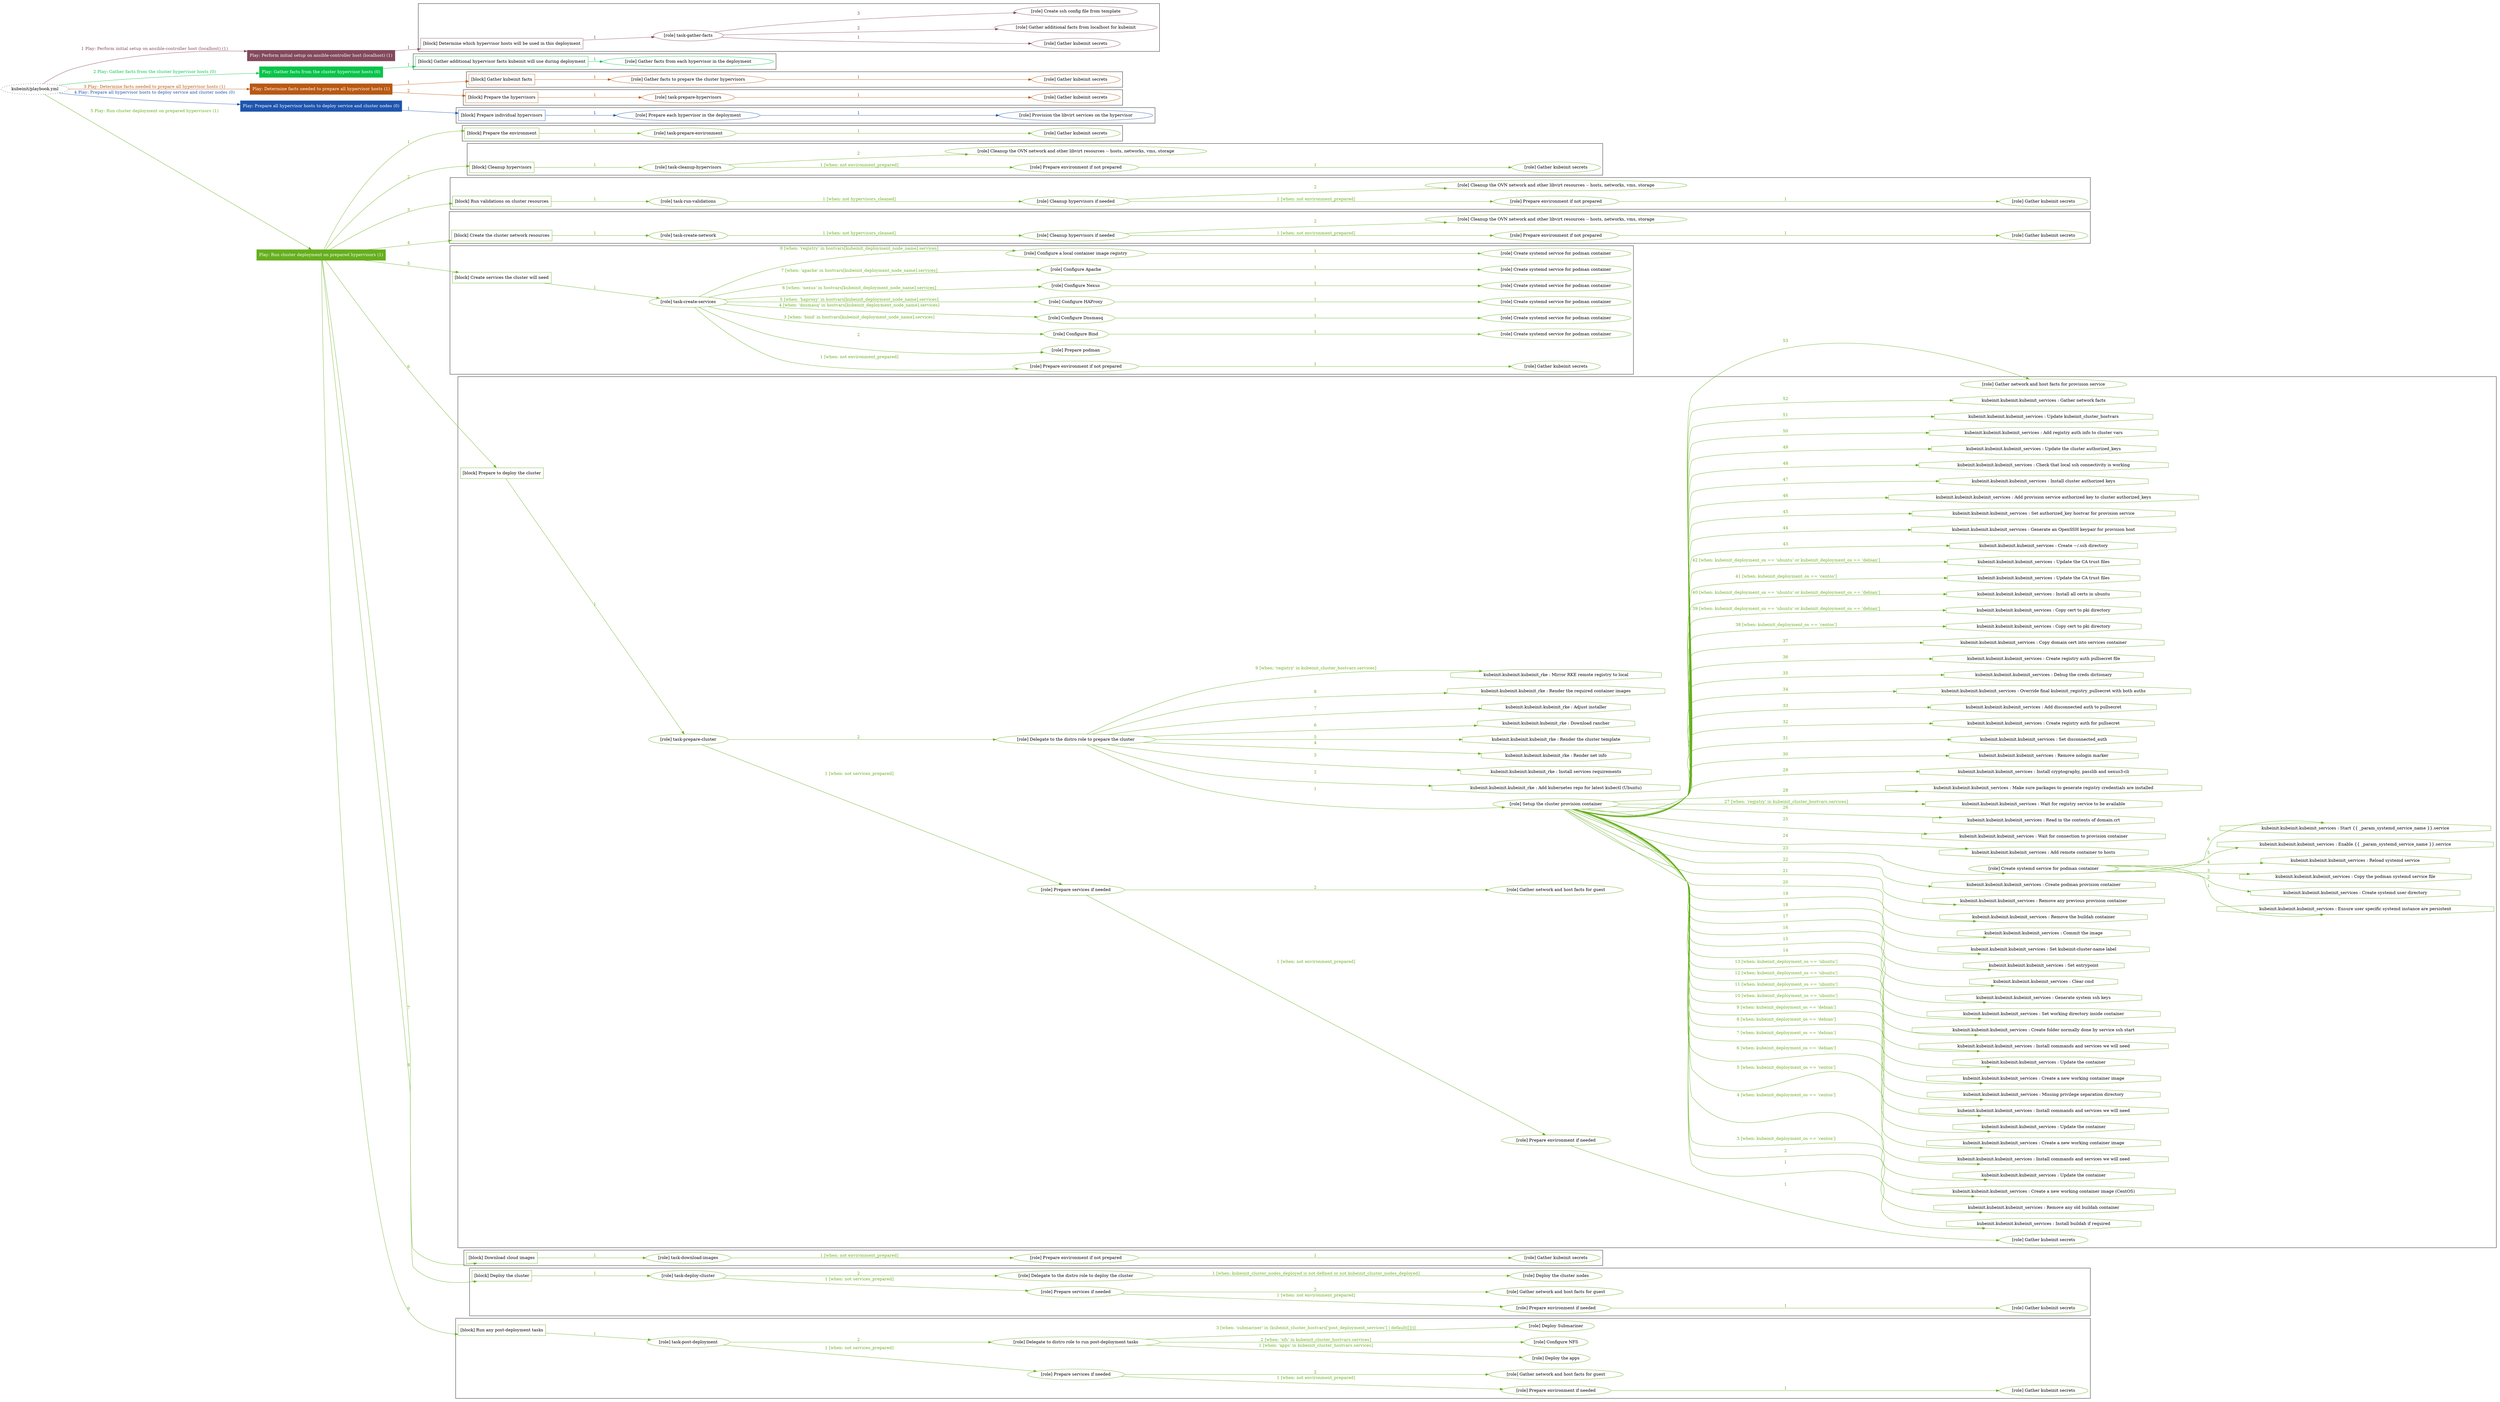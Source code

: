 digraph {
	graph [concentrate=true ordering=in rankdir=LR ratio=fill]
	edge [esep=5 sep=10]
	"kubeinit/playbook.yml" [URL="/home/runner/work/kubeinit/kubeinit/kubeinit/playbook.yml" id=playbook_8a3f1d9f style=dotted]
	"kubeinit/playbook.yml" -> play_78cbdd31 [label="1 Play: Perform initial setup on ansible-controller host (localhost) (1)" color="#83495c" fontcolor="#83495c" id=edge_play_78cbdd31 labeltooltip="1 Play: Perform initial setup on ansible-controller host (localhost) (1)" tooltip="1 Play: Perform initial setup on ansible-controller host (localhost) (1)"]
	subgraph "Play: Perform initial setup on ansible-controller host (localhost) (1)" {
		play_78cbdd31 [label="Play: Perform initial setup on ansible-controller host (localhost) (1)" URL="/home/runner/work/kubeinit/kubeinit/kubeinit/playbook.yml" color="#83495c" fontcolor="#ffffff" id=play_78cbdd31 shape=box style=filled tooltip=localhost]
		play_78cbdd31 -> block_73df2955 [label=1 color="#83495c" fontcolor="#83495c" id=edge_block_73df2955 labeltooltip=1 tooltip=1]
		subgraph cluster_block_73df2955 {
			block_73df2955 [label="[block] Determine which hypervisor hosts will be used in this deployment" URL="/home/runner/work/kubeinit/kubeinit/kubeinit/playbook.yml" color="#83495c" id=block_73df2955 labeltooltip="Determine which hypervisor hosts will be used in this deployment" shape=box tooltip="Determine which hypervisor hosts will be used in this deployment"]
			block_73df2955 -> role_2b802ff4 [label="1 " color="#83495c" fontcolor="#83495c" id=edge_role_2b802ff4 labeltooltip="1 " tooltip="1 "]
			subgraph "task-gather-facts" {
				role_2b802ff4 [label="[role] task-gather-facts" URL="/home/runner/work/kubeinit/kubeinit/kubeinit/playbook.yml" color="#83495c" id=role_2b802ff4 tooltip="task-gather-facts"]
				role_2b802ff4 -> role_35d0a4eb [label="1 " color="#83495c" fontcolor="#83495c" id=edge_role_35d0a4eb labeltooltip="1 " tooltip="1 "]
				subgraph "Gather kubeinit secrets" {
					role_35d0a4eb [label="[role] Gather kubeinit secrets" URL="/home/runner/.ansible/collections/ansible_collections/kubeinit/kubeinit/roles/kubeinit_prepare/tasks/build_hypervisors_group.yml" color="#83495c" id=role_35d0a4eb tooltip="Gather kubeinit secrets"]
				}
				role_2b802ff4 -> role_4558614d [label="2 " color="#83495c" fontcolor="#83495c" id=edge_role_4558614d labeltooltip="2 " tooltip="2 "]
				subgraph "Gather additional facts from localhost for kubeinit" {
					role_4558614d [label="[role] Gather additional facts from localhost for kubeinit" URL="/home/runner/.ansible/collections/ansible_collections/kubeinit/kubeinit/roles/kubeinit_prepare/tasks/build_hypervisors_group.yml" color="#83495c" id=role_4558614d tooltip="Gather additional facts from localhost for kubeinit"]
				}
				role_2b802ff4 -> role_23e33c8f [label="3 " color="#83495c" fontcolor="#83495c" id=edge_role_23e33c8f labeltooltip="3 " tooltip="3 "]
				subgraph "Create ssh config file from template" {
					role_23e33c8f [label="[role] Create ssh config file from template" URL="/home/runner/.ansible/collections/ansible_collections/kubeinit/kubeinit/roles/kubeinit_prepare/tasks/build_hypervisors_group.yml" color="#83495c" id=role_23e33c8f tooltip="Create ssh config file from template"]
				}
			}
		}
	}
	"kubeinit/playbook.yml" -> play_80f4116e [label="2 Play: Gather facts from the cluster hypervisor hosts (0)" color="#08c44a" fontcolor="#08c44a" id=edge_play_80f4116e labeltooltip="2 Play: Gather facts from the cluster hypervisor hosts (0)" tooltip="2 Play: Gather facts from the cluster hypervisor hosts (0)"]
	subgraph "Play: Gather facts from the cluster hypervisor hosts (0)" {
		play_80f4116e [label="Play: Gather facts from the cluster hypervisor hosts (0)" URL="/home/runner/work/kubeinit/kubeinit/kubeinit/playbook.yml" color="#08c44a" fontcolor="#ffffff" id=play_80f4116e shape=box style=filled tooltip="Play: Gather facts from the cluster hypervisor hosts (0)"]
		play_80f4116e -> block_d05ea8e8 [label=1 color="#08c44a" fontcolor="#08c44a" id=edge_block_d05ea8e8 labeltooltip=1 tooltip=1]
		subgraph cluster_block_d05ea8e8 {
			block_d05ea8e8 [label="[block] Gather additional hypervisor facts kubeinit will use during deployment" URL="/home/runner/work/kubeinit/kubeinit/kubeinit/playbook.yml" color="#08c44a" id=block_d05ea8e8 labeltooltip="Gather additional hypervisor facts kubeinit will use during deployment" shape=box tooltip="Gather additional hypervisor facts kubeinit will use during deployment"]
			block_d05ea8e8 -> role_af45e1a1 [label="1 " color="#08c44a" fontcolor="#08c44a" id=edge_role_af45e1a1 labeltooltip="1 " tooltip="1 "]
			subgraph "Gather facts from each hypervisor in the deployment" {
				role_af45e1a1 [label="[role] Gather facts from each hypervisor in the deployment" URL="/home/runner/work/kubeinit/kubeinit/kubeinit/playbook.yml" color="#08c44a" id=role_af45e1a1 tooltip="Gather facts from each hypervisor in the deployment"]
			}
		}
	}
	"kubeinit/playbook.yml" -> play_41727353 [label="3 Play: Determine facts needed to prepare all hypervisor hosts (1)" color="#b95913" fontcolor="#b95913" id=edge_play_41727353 labeltooltip="3 Play: Determine facts needed to prepare all hypervisor hosts (1)" tooltip="3 Play: Determine facts needed to prepare all hypervisor hosts (1)"]
	subgraph "Play: Determine facts needed to prepare all hypervisor hosts (1)" {
		play_41727353 [label="Play: Determine facts needed to prepare all hypervisor hosts (1)" URL="/home/runner/work/kubeinit/kubeinit/kubeinit/playbook.yml" color="#b95913" fontcolor="#ffffff" id=play_41727353 shape=box style=filled tooltip=localhost]
		play_41727353 -> block_45458624 [label=1 color="#b95913" fontcolor="#b95913" id=edge_block_45458624 labeltooltip=1 tooltip=1]
		subgraph cluster_block_45458624 {
			block_45458624 [label="[block] Gather kubeinit facts" URL="/home/runner/work/kubeinit/kubeinit/kubeinit/playbook.yml" color="#b95913" id=block_45458624 labeltooltip="Gather kubeinit facts" shape=box tooltip="Gather kubeinit facts"]
			block_45458624 -> role_14765ed9 [label="1 " color="#b95913" fontcolor="#b95913" id=edge_role_14765ed9 labeltooltip="1 " tooltip="1 "]
			subgraph "Gather facts to prepare the cluster hypervisors" {
				role_14765ed9 [label="[role] Gather facts to prepare the cluster hypervisors" URL="/home/runner/work/kubeinit/kubeinit/kubeinit/playbook.yml" color="#b95913" id=role_14765ed9 tooltip="Gather facts to prepare the cluster hypervisors"]
				role_14765ed9 -> role_2a784ba7 [label="1 " color="#b95913" fontcolor="#b95913" id=edge_role_2a784ba7 labeltooltip="1 " tooltip="1 "]
				subgraph "Gather kubeinit secrets" {
					role_2a784ba7 [label="[role] Gather kubeinit secrets" URL="/home/runner/.ansible/collections/ansible_collections/kubeinit/kubeinit/roles/kubeinit_prepare/tasks/gather_kubeinit_facts.yml" color="#b95913" id=role_2a784ba7 tooltip="Gather kubeinit secrets"]
				}
			}
		}
		play_41727353 -> block_fba4dd22 [label=2 color="#b95913" fontcolor="#b95913" id=edge_block_fba4dd22 labeltooltip=2 tooltip=2]
		subgraph cluster_block_fba4dd22 {
			block_fba4dd22 [label="[block] Prepare the hypervisors" URL="/home/runner/work/kubeinit/kubeinit/kubeinit/playbook.yml" color="#b95913" id=block_fba4dd22 labeltooltip="Prepare the hypervisors" shape=box tooltip="Prepare the hypervisors"]
			block_fba4dd22 -> role_1f96ff05 [label="1 " color="#b95913" fontcolor="#b95913" id=edge_role_1f96ff05 labeltooltip="1 " tooltip="1 "]
			subgraph "task-prepare-hypervisors" {
				role_1f96ff05 [label="[role] task-prepare-hypervisors" URL="/home/runner/work/kubeinit/kubeinit/kubeinit/playbook.yml" color="#b95913" id=role_1f96ff05 tooltip="task-prepare-hypervisors"]
				role_1f96ff05 -> role_740c6db4 [label="1 " color="#b95913" fontcolor="#b95913" id=edge_role_740c6db4 labeltooltip="1 " tooltip="1 "]
				subgraph "Gather kubeinit secrets" {
					role_740c6db4 [label="[role] Gather kubeinit secrets" URL="/home/runner/.ansible/collections/ansible_collections/kubeinit/kubeinit/roles/kubeinit_prepare/tasks/gather_kubeinit_facts.yml" color="#b95913" id=role_740c6db4 tooltip="Gather kubeinit secrets"]
				}
			}
		}
	}
	"kubeinit/playbook.yml" -> play_462a458e [label="4 Play: Prepare all hypervisor hosts to deploy service and cluster nodes (0)" color="#1e54ae" fontcolor="#1e54ae" id=edge_play_462a458e labeltooltip="4 Play: Prepare all hypervisor hosts to deploy service and cluster nodes (0)" tooltip="4 Play: Prepare all hypervisor hosts to deploy service and cluster nodes (0)"]
	subgraph "Play: Prepare all hypervisor hosts to deploy service and cluster nodes (0)" {
		play_462a458e [label="Play: Prepare all hypervisor hosts to deploy service and cluster nodes (0)" URL="/home/runner/work/kubeinit/kubeinit/kubeinit/playbook.yml" color="#1e54ae" fontcolor="#ffffff" id=play_462a458e shape=box style=filled tooltip="Play: Prepare all hypervisor hosts to deploy service and cluster nodes (0)"]
		play_462a458e -> block_2d7a692e [label=1 color="#1e54ae" fontcolor="#1e54ae" id=edge_block_2d7a692e labeltooltip=1 tooltip=1]
		subgraph cluster_block_2d7a692e {
			block_2d7a692e [label="[block] Prepare individual hypervisors" URL="/home/runner/work/kubeinit/kubeinit/kubeinit/playbook.yml" color="#1e54ae" id=block_2d7a692e labeltooltip="Prepare individual hypervisors" shape=box tooltip="Prepare individual hypervisors"]
			block_2d7a692e -> role_24a1c50b [label="1 " color="#1e54ae" fontcolor="#1e54ae" id=edge_role_24a1c50b labeltooltip="1 " tooltip="1 "]
			subgraph "Prepare each hypervisor in the deployment" {
				role_24a1c50b [label="[role] Prepare each hypervisor in the deployment" URL="/home/runner/work/kubeinit/kubeinit/kubeinit/playbook.yml" color="#1e54ae" id=role_24a1c50b tooltip="Prepare each hypervisor in the deployment"]
				role_24a1c50b -> role_1db645b6 [label="1 " color="#1e54ae" fontcolor="#1e54ae" id=edge_role_1db645b6 labeltooltip="1 " tooltip="1 "]
				subgraph "Provision the libvirt services on the hypervisor" {
					role_1db645b6 [label="[role] Provision the libvirt services on the hypervisor" URL="/home/runner/.ansible/collections/ansible_collections/kubeinit/kubeinit/roles/kubeinit_prepare/tasks/prepare_hypervisor.yml" color="#1e54ae" id=role_1db645b6 tooltip="Provision the libvirt services on the hypervisor"]
				}
			}
		}
	}
	"kubeinit/playbook.yml" -> play_976a86c0 [label="5 Play: Run cluster deployment on prepared hypervisors (1)" color="#66af1d" fontcolor="#66af1d" id=edge_play_976a86c0 labeltooltip="5 Play: Run cluster deployment on prepared hypervisors (1)" tooltip="5 Play: Run cluster deployment on prepared hypervisors (1)"]
	subgraph "Play: Run cluster deployment on prepared hypervisors (1)" {
		play_976a86c0 [label="Play: Run cluster deployment on prepared hypervisors (1)" URL="/home/runner/work/kubeinit/kubeinit/kubeinit/playbook.yml" color="#66af1d" fontcolor="#ffffff" id=play_976a86c0 shape=box style=filled tooltip=localhost]
		play_976a86c0 -> block_270030e8 [label=1 color="#66af1d" fontcolor="#66af1d" id=edge_block_270030e8 labeltooltip=1 tooltip=1]
		subgraph cluster_block_270030e8 {
			block_270030e8 [label="[block] Prepare the environment" URL="/home/runner/work/kubeinit/kubeinit/kubeinit/playbook.yml" color="#66af1d" id=block_270030e8 labeltooltip="Prepare the environment" shape=box tooltip="Prepare the environment"]
			block_270030e8 -> role_6c846b9d [label="1 " color="#66af1d" fontcolor="#66af1d" id=edge_role_6c846b9d labeltooltip="1 " tooltip="1 "]
			subgraph "task-prepare-environment" {
				role_6c846b9d [label="[role] task-prepare-environment" URL="/home/runner/work/kubeinit/kubeinit/kubeinit/playbook.yml" color="#66af1d" id=role_6c846b9d tooltip="task-prepare-environment"]
				role_6c846b9d -> role_9aa60ec9 [label="1 " color="#66af1d" fontcolor="#66af1d" id=edge_role_9aa60ec9 labeltooltip="1 " tooltip="1 "]
				subgraph "Gather kubeinit secrets" {
					role_9aa60ec9 [label="[role] Gather kubeinit secrets" URL="/home/runner/.ansible/collections/ansible_collections/kubeinit/kubeinit/roles/kubeinit_prepare/tasks/gather_kubeinit_facts.yml" color="#66af1d" id=role_9aa60ec9 tooltip="Gather kubeinit secrets"]
				}
			}
		}
		play_976a86c0 -> block_07e91c8a [label=2 color="#66af1d" fontcolor="#66af1d" id=edge_block_07e91c8a labeltooltip=2 tooltip=2]
		subgraph cluster_block_07e91c8a {
			block_07e91c8a [label="[block] Cleanup hypervisors" URL="/home/runner/work/kubeinit/kubeinit/kubeinit/playbook.yml" color="#66af1d" id=block_07e91c8a labeltooltip="Cleanup hypervisors" shape=box tooltip="Cleanup hypervisors"]
			block_07e91c8a -> role_d5e42c0a [label="1 " color="#66af1d" fontcolor="#66af1d" id=edge_role_d5e42c0a labeltooltip="1 " tooltip="1 "]
			subgraph "task-cleanup-hypervisors" {
				role_d5e42c0a [label="[role] task-cleanup-hypervisors" URL="/home/runner/work/kubeinit/kubeinit/kubeinit/playbook.yml" color="#66af1d" id=role_d5e42c0a tooltip="task-cleanup-hypervisors"]
				role_d5e42c0a -> role_378e9639 [label="1 [when: not environment_prepared]" color="#66af1d" fontcolor="#66af1d" id=edge_role_378e9639 labeltooltip="1 [when: not environment_prepared]" tooltip="1 [when: not environment_prepared]"]
				subgraph "Prepare environment if not prepared" {
					role_378e9639 [label="[role] Prepare environment if not prepared" URL="/home/runner/.ansible/collections/ansible_collections/kubeinit/kubeinit/roles/kubeinit_prepare/tasks/cleanup_hypervisors.yml" color="#66af1d" id=role_378e9639 tooltip="Prepare environment if not prepared"]
					role_378e9639 -> role_bec679ff [label="1 " color="#66af1d" fontcolor="#66af1d" id=edge_role_bec679ff labeltooltip="1 " tooltip="1 "]
					subgraph "Gather kubeinit secrets" {
						role_bec679ff [label="[role] Gather kubeinit secrets" URL="/home/runner/.ansible/collections/ansible_collections/kubeinit/kubeinit/roles/kubeinit_prepare/tasks/gather_kubeinit_facts.yml" color="#66af1d" id=role_bec679ff tooltip="Gather kubeinit secrets"]
					}
				}
				role_d5e42c0a -> role_60db7ca1 [label="2 " color="#66af1d" fontcolor="#66af1d" id=edge_role_60db7ca1 labeltooltip="2 " tooltip="2 "]
				subgraph "Cleanup the OVN network and other libvirt resources -- hosts, networks, vms, storage" {
					role_60db7ca1 [label="[role] Cleanup the OVN network and other libvirt resources -- hosts, networks, vms, storage" URL="/home/runner/.ansible/collections/ansible_collections/kubeinit/kubeinit/roles/kubeinit_prepare/tasks/cleanup_hypervisors.yml" color="#66af1d" id=role_60db7ca1 tooltip="Cleanup the OVN network and other libvirt resources -- hosts, networks, vms, storage"]
				}
			}
		}
		play_976a86c0 -> block_39e28acb [label=3 color="#66af1d" fontcolor="#66af1d" id=edge_block_39e28acb labeltooltip=3 tooltip=3]
		subgraph cluster_block_39e28acb {
			block_39e28acb [label="[block] Run validations on cluster resources" URL="/home/runner/work/kubeinit/kubeinit/kubeinit/playbook.yml" color="#66af1d" id=block_39e28acb labeltooltip="Run validations on cluster resources" shape=box tooltip="Run validations on cluster resources"]
			block_39e28acb -> role_773c86dd [label="1 " color="#66af1d" fontcolor="#66af1d" id=edge_role_773c86dd labeltooltip="1 " tooltip="1 "]
			subgraph "task-run-validations" {
				role_773c86dd [label="[role] task-run-validations" URL="/home/runner/work/kubeinit/kubeinit/kubeinit/playbook.yml" color="#66af1d" id=role_773c86dd tooltip="task-run-validations"]
				role_773c86dd -> role_e281d8ca [label="1 [when: not hypervisors_cleaned]" color="#66af1d" fontcolor="#66af1d" id=edge_role_e281d8ca labeltooltip="1 [when: not hypervisors_cleaned]" tooltip="1 [when: not hypervisors_cleaned]"]
				subgraph "Cleanup hypervisors if needed" {
					role_e281d8ca [label="[role] Cleanup hypervisors if needed" URL="/home/runner/.ansible/collections/ansible_collections/kubeinit/kubeinit/roles/kubeinit_validations/tasks/main.yml" color="#66af1d" id=role_e281d8ca tooltip="Cleanup hypervisors if needed"]
					role_e281d8ca -> role_c9cf68ba [label="1 [when: not environment_prepared]" color="#66af1d" fontcolor="#66af1d" id=edge_role_c9cf68ba labeltooltip="1 [when: not environment_prepared]" tooltip="1 [when: not environment_prepared]"]
					subgraph "Prepare environment if not prepared" {
						role_c9cf68ba [label="[role] Prepare environment if not prepared" URL="/home/runner/.ansible/collections/ansible_collections/kubeinit/kubeinit/roles/kubeinit_prepare/tasks/cleanup_hypervisors.yml" color="#66af1d" id=role_c9cf68ba tooltip="Prepare environment if not prepared"]
						role_c9cf68ba -> role_fe289aec [label="1 " color="#66af1d" fontcolor="#66af1d" id=edge_role_fe289aec labeltooltip="1 " tooltip="1 "]
						subgraph "Gather kubeinit secrets" {
							role_fe289aec [label="[role] Gather kubeinit secrets" URL="/home/runner/.ansible/collections/ansible_collections/kubeinit/kubeinit/roles/kubeinit_prepare/tasks/gather_kubeinit_facts.yml" color="#66af1d" id=role_fe289aec tooltip="Gather kubeinit secrets"]
						}
					}
					role_e281d8ca -> role_d586ec0d [label="2 " color="#66af1d" fontcolor="#66af1d" id=edge_role_d586ec0d labeltooltip="2 " tooltip="2 "]
					subgraph "Cleanup the OVN network and other libvirt resources -- hosts, networks, vms, storage" {
						role_d586ec0d [label="[role] Cleanup the OVN network and other libvirt resources -- hosts, networks, vms, storage" URL="/home/runner/.ansible/collections/ansible_collections/kubeinit/kubeinit/roles/kubeinit_prepare/tasks/cleanup_hypervisors.yml" color="#66af1d" id=role_d586ec0d tooltip="Cleanup the OVN network and other libvirt resources -- hosts, networks, vms, storage"]
					}
				}
			}
		}
		play_976a86c0 -> block_ccfdd691 [label=4 color="#66af1d" fontcolor="#66af1d" id=edge_block_ccfdd691 labeltooltip=4 tooltip=4]
		subgraph cluster_block_ccfdd691 {
			block_ccfdd691 [label="[block] Create the cluster network resources" URL="/home/runner/work/kubeinit/kubeinit/kubeinit/playbook.yml" color="#66af1d" id=block_ccfdd691 labeltooltip="Create the cluster network resources" shape=box tooltip="Create the cluster network resources"]
			block_ccfdd691 -> role_6bfc4548 [label="1 " color="#66af1d" fontcolor="#66af1d" id=edge_role_6bfc4548 labeltooltip="1 " tooltip="1 "]
			subgraph "task-create-network" {
				role_6bfc4548 [label="[role] task-create-network" URL="/home/runner/work/kubeinit/kubeinit/kubeinit/playbook.yml" color="#66af1d" id=role_6bfc4548 tooltip="task-create-network"]
				role_6bfc4548 -> role_694b321d [label="1 [when: not hypervisors_cleaned]" color="#66af1d" fontcolor="#66af1d" id=edge_role_694b321d labeltooltip="1 [when: not hypervisors_cleaned]" tooltip="1 [when: not hypervisors_cleaned]"]
				subgraph "Cleanup hypervisors if needed" {
					role_694b321d [label="[role] Cleanup hypervisors if needed" URL="/home/runner/.ansible/collections/ansible_collections/kubeinit/kubeinit/roles/kubeinit_libvirt/tasks/create_network.yml" color="#66af1d" id=role_694b321d tooltip="Cleanup hypervisors if needed"]
					role_694b321d -> role_74c6ab6a [label="1 [when: not environment_prepared]" color="#66af1d" fontcolor="#66af1d" id=edge_role_74c6ab6a labeltooltip="1 [when: not environment_prepared]" tooltip="1 [when: not environment_prepared]"]
					subgraph "Prepare environment if not prepared" {
						role_74c6ab6a [label="[role] Prepare environment if not prepared" URL="/home/runner/.ansible/collections/ansible_collections/kubeinit/kubeinit/roles/kubeinit_prepare/tasks/cleanup_hypervisors.yml" color="#66af1d" id=role_74c6ab6a tooltip="Prepare environment if not prepared"]
						role_74c6ab6a -> role_af58e4d1 [label="1 " color="#66af1d" fontcolor="#66af1d" id=edge_role_af58e4d1 labeltooltip="1 " tooltip="1 "]
						subgraph "Gather kubeinit secrets" {
							role_af58e4d1 [label="[role] Gather kubeinit secrets" URL="/home/runner/.ansible/collections/ansible_collections/kubeinit/kubeinit/roles/kubeinit_prepare/tasks/gather_kubeinit_facts.yml" color="#66af1d" id=role_af58e4d1 tooltip="Gather kubeinit secrets"]
						}
					}
					role_694b321d -> role_04bb0f90 [label="2 " color="#66af1d" fontcolor="#66af1d" id=edge_role_04bb0f90 labeltooltip="2 " tooltip="2 "]
					subgraph "Cleanup the OVN network and other libvirt resources -- hosts, networks, vms, storage" {
						role_04bb0f90 [label="[role] Cleanup the OVN network and other libvirt resources -- hosts, networks, vms, storage" URL="/home/runner/.ansible/collections/ansible_collections/kubeinit/kubeinit/roles/kubeinit_prepare/tasks/cleanup_hypervisors.yml" color="#66af1d" id=role_04bb0f90 tooltip="Cleanup the OVN network and other libvirt resources -- hosts, networks, vms, storage"]
					}
				}
			}
		}
		play_976a86c0 -> block_ea393b78 [label=5 color="#66af1d" fontcolor="#66af1d" id=edge_block_ea393b78 labeltooltip=5 tooltip=5]
		subgraph cluster_block_ea393b78 {
			block_ea393b78 [label="[block] Create services the cluster will need" URL="/home/runner/work/kubeinit/kubeinit/kubeinit/playbook.yml" color="#66af1d" id=block_ea393b78 labeltooltip="Create services the cluster will need" shape=box tooltip="Create services the cluster will need"]
			block_ea393b78 -> role_c29ae9f1 [label="1 " color="#66af1d" fontcolor="#66af1d" id=edge_role_c29ae9f1 labeltooltip="1 " tooltip="1 "]
			subgraph "task-create-services" {
				role_c29ae9f1 [label="[role] task-create-services" URL="/home/runner/work/kubeinit/kubeinit/kubeinit/playbook.yml" color="#66af1d" id=role_c29ae9f1 tooltip="task-create-services"]
				role_c29ae9f1 -> role_a6dbecd2 [label="1 [when: not environment_prepared]" color="#66af1d" fontcolor="#66af1d" id=edge_role_a6dbecd2 labeltooltip="1 [when: not environment_prepared]" tooltip="1 [when: not environment_prepared]"]
				subgraph "Prepare environment if not prepared" {
					role_a6dbecd2 [label="[role] Prepare environment if not prepared" URL="/home/runner/.ansible/collections/ansible_collections/kubeinit/kubeinit/roles/kubeinit_services/tasks/main.yml" color="#66af1d" id=role_a6dbecd2 tooltip="Prepare environment if not prepared"]
					role_a6dbecd2 -> role_7baa4ceb [label="1 " color="#66af1d" fontcolor="#66af1d" id=edge_role_7baa4ceb labeltooltip="1 " tooltip="1 "]
					subgraph "Gather kubeinit secrets" {
						role_7baa4ceb [label="[role] Gather kubeinit secrets" URL="/home/runner/.ansible/collections/ansible_collections/kubeinit/kubeinit/roles/kubeinit_prepare/tasks/gather_kubeinit_facts.yml" color="#66af1d" id=role_7baa4ceb tooltip="Gather kubeinit secrets"]
					}
				}
				role_c29ae9f1 -> role_ba76163d [label="2 " color="#66af1d" fontcolor="#66af1d" id=edge_role_ba76163d labeltooltip="2 " tooltip="2 "]
				subgraph "Prepare podman" {
					role_ba76163d [label="[role] Prepare podman" URL="/home/runner/.ansible/collections/ansible_collections/kubeinit/kubeinit/roles/kubeinit_services/tasks/00_create_service_pod.yml" color="#66af1d" id=role_ba76163d tooltip="Prepare podman"]
				}
				role_c29ae9f1 -> role_59a2ee38 [label="3 [when: 'bind' in hostvars[kubeinit_deployment_node_name].services]" color="#66af1d" fontcolor="#66af1d" id=edge_role_59a2ee38 labeltooltip="3 [when: 'bind' in hostvars[kubeinit_deployment_node_name].services]" tooltip="3 [when: 'bind' in hostvars[kubeinit_deployment_node_name].services]"]
				subgraph "Configure Bind" {
					role_59a2ee38 [label="[role] Configure Bind" URL="/home/runner/.ansible/collections/ansible_collections/kubeinit/kubeinit/roles/kubeinit_services/tasks/start_services_containers.yml" color="#66af1d" id=role_59a2ee38 tooltip="Configure Bind"]
					role_59a2ee38 -> role_9506cb75 [label="1 " color="#66af1d" fontcolor="#66af1d" id=edge_role_9506cb75 labeltooltip="1 " tooltip="1 "]
					subgraph "Create systemd service for podman container" {
						role_9506cb75 [label="[role] Create systemd service for podman container" URL="/home/runner/.ansible/collections/ansible_collections/kubeinit/kubeinit/roles/kubeinit_bind/tasks/main.yml" color="#66af1d" id=role_9506cb75 tooltip="Create systemd service for podman container"]
					}
				}
				role_c29ae9f1 -> role_bb0e05b5 [label="4 [when: 'dnsmasq' in hostvars[kubeinit_deployment_node_name].services]" color="#66af1d" fontcolor="#66af1d" id=edge_role_bb0e05b5 labeltooltip="4 [when: 'dnsmasq' in hostvars[kubeinit_deployment_node_name].services]" tooltip="4 [when: 'dnsmasq' in hostvars[kubeinit_deployment_node_name].services]"]
				subgraph "Configure Dnsmasq" {
					role_bb0e05b5 [label="[role] Configure Dnsmasq" URL="/home/runner/.ansible/collections/ansible_collections/kubeinit/kubeinit/roles/kubeinit_services/tasks/start_services_containers.yml" color="#66af1d" id=role_bb0e05b5 tooltip="Configure Dnsmasq"]
					role_bb0e05b5 -> role_2f803409 [label="1 " color="#66af1d" fontcolor="#66af1d" id=edge_role_2f803409 labeltooltip="1 " tooltip="1 "]
					subgraph "Create systemd service for podman container" {
						role_2f803409 [label="[role] Create systemd service for podman container" URL="/home/runner/.ansible/collections/ansible_collections/kubeinit/kubeinit/roles/kubeinit_dnsmasq/tasks/main.yml" color="#66af1d" id=role_2f803409 tooltip="Create systemd service for podman container"]
					}
				}
				role_c29ae9f1 -> role_d836a020 [label="5 [when: 'haproxy' in hostvars[kubeinit_deployment_node_name].services]" color="#66af1d" fontcolor="#66af1d" id=edge_role_d836a020 labeltooltip="5 [when: 'haproxy' in hostvars[kubeinit_deployment_node_name].services]" tooltip="5 [when: 'haproxy' in hostvars[kubeinit_deployment_node_name].services]"]
				subgraph "Configure HAProxy" {
					role_d836a020 [label="[role] Configure HAProxy" URL="/home/runner/.ansible/collections/ansible_collections/kubeinit/kubeinit/roles/kubeinit_services/tasks/start_services_containers.yml" color="#66af1d" id=role_d836a020 tooltip="Configure HAProxy"]
					role_d836a020 -> role_71f45492 [label="1 " color="#66af1d" fontcolor="#66af1d" id=edge_role_71f45492 labeltooltip="1 " tooltip="1 "]
					subgraph "Create systemd service for podman container" {
						role_71f45492 [label="[role] Create systemd service for podman container" URL="/home/runner/.ansible/collections/ansible_collections/kubeinit/kubeinit/roles/kubeinit_haproxy/tasks/main.yml" color="#66af1d" id=role_71f45492 tooltip="Create systemd service for podman container"]
					}
				}
				role_c29ae9f1 -> role_95a4898b [label="6 [when: 'nexus' in hostvars[kubeinit_deployment_node_name].services]" color="#66af1d" fontcolor="#66af1d" id=edge_role_95a4898b labeltooltip="6 [when: 'nexus' in hostvars[kubeinit_deployment_node_name].services]" tooltip="6 [when: 'nexus' in hostvars[kubeinit_deployment_node_name].services]"]
				subgraph "Configure Nexus" {
					role_95a4898b [label="[role] Configure Nexus" URL="/home/runner/.ansible/collections/ansible_collections/kubeinit/kubeinit/roles/kubeinit_services/tasks/start_services_containers.yml" color="#66af1d" id=role_95a4898b tooltip="Configure Nexus"]
					role_95a4898b -> role_3ba4c885 [label="1 " color="#66af1d" fontcolor="#66af1d" id=edge_role_3ba4c885 labeltooltip="1 " tooltip="1 "]
					subgraph "Create systemd service for podman container" {
						role_3ba4c885 [label="[role] Create systemd service for podman container" URL="/home/runner/.ansible/collections/ansible_collections/kubeinit/kubeinit/roles/kubeinit_nexus/tasks/main.yml" color="#66af1d" id=role_3ba4c885 tooltip="Create systemd service for podman container"]
					}
				}
				role_c29ae9f1 -> role_7a7d83e7 [label="7 [when: 'apache' in hostvars[kubeinit_deployment_node_name].services]" color="#66af1d" fontcolor="#66af1d" id=edge_role_7a7d83e7 labeltooltip="7 [when: 'apache' in hostvars[kubeinit_deployment_node_name].services]" tooltip="7 [when: 'apache' in hostvars[kubeinit_deployment_node_name].services]"]
				subgraph "Configure Apache" {
					role_7a7d83e7 [label="[role] Configure Apache" URL="/home/runner/.ansible/collections/ansible_collections/kubeinit/kubeinit/roles/kubeinit_services/tasks/start_services_containers.yml" color="#66af1d" id=role_7a7d83e7 tooltip="Configure Apache"]
					role_7a7d83e7 -> role_b0ad841f [label="1 " color="#66af1d" fontcolor="#66af1d" id=edge_role_b0ad841f labeltooltip="1 " tooltip="1 "]
					subgraph "Create systemd service for podman container" {
						role_b0ad841f [label="[role] Create systemd service for podman container" URL="/home/runner/.ansible/collections/ansible_collections/kubeinit/kubeinit/roles/kubeinit_apache/tasks/main.yml" color="#66af1d" id=role_b0ad841f tooltip="Create systemd service for podman container"]
					}
				}
				role_c29ae9f1 -> role_52013039 [label="8 [when: 'registry' in hostvars[kubeinit_deployment_node_name].services]" color="#66af1d" fontcolor="#66af1d" id=edge_role_52013039 labeltooltip="8 [when: 'registry' in hostvars[kubeinit_deployment_node_name].services]" tooltip="8 [when: 'registry' in hostvars[kubeinit_deployment_node_name].services]"]
				subgraph "Configure a local container image registry" {
					role_52013039 [label="[role] Configure a local container image registry" URL="/home/runner/.ansible/collections/ansible_collections/kubeinit/kubeinit/roles/kubeinit_services/tasks/start_services_containers.yml" color="#66af1d" id=role_52013039 tooltip="Configure a local container image registry"]
					role_52013039 -> role_a985d166 [label="1 " color="#66af1d" fontcolor="#66af1d" id=edge_role_a985d166 labeltooltip="1 " tooltip="1 "]
					subgraph "Create systemd service for podman container" {
						role_a985d166 [label="[role] Create systemd service for podman container" URL="/home/runner/.ansible/collections/ansible_collections/kubeinit/kubeinit/roles/kubeinit_registry/tasks/main.yml" color="#66af1d" id=role_a985d166 tooltip="Create systemd service for podman container"]
					}
				}
			}
		}
		play_976a86c0 -> block_4b46c5a4 [label=6 color="#66af1d" fontcolor="#66af1d" id=edge_block_4b46c5a4 labeltooltip=6 tooltip=6]
		subgraph cluster_block_4b46c5a4 {
			block_4b46c5a4 [label="[block] Prepare to deploy the cluster" URL="/home/runner/work/kubeinit/kubeinit/kubeinit/playbook.yml" color="#66af1d" id=block_4b46c5a4 labeltooltip="Prepare to deploy the cluster" shape=box tooltip="Prepare to deploy the cluster"]
			block_4b46c5a4 -> role_da4f5d62 [label="1 " color="#66af1d" fontcolor="#66af1d" id=edge_role_da4f5d62 labeltooltip="1 " tooltip="1 "]
			subgraph "task-prepare-cluster" {
				role_da4f5d62 [label="[role] task-prepare-cluster" URL="/home/runner/work/kubeinit/kubeinit/kubeinit/playbook.yml" color="#66af1d" id=role_da4f5d62 tooltip="task-prepare-cluster"]
				role_da4f5d62 -> role_05d53d3d [label="1 [when: not services_prepared]" color="#66af1d" fontcolor="#66af1d" id=edge_role_05d53d3d labeltooltip="1 [when: not services_prepared]" tooltip="1 [when: not services_prepared]"]
				subgraph "Prepare services if needed" {
					role_05d53d3d [label="[role] Prepare services if needed" URL="/home/runner/.ansible/collections/ansible_collections/kubeinit/kubeinit/roles/kubeinit_prepare/tasks/prepare_cluster.yml" color="#66af1d" id=role_05d53d3d tooltip="Prepare services if needed"]
					role_05d53d3d -> role_f1d759c0 [label="1 [when: not environment_prepared]" color="#66af1d" fontcolor="#66af1d" id=edge_role_f1d759c0 labeltooltip="1 [when: not environment_prepared]" tooltip="1 [when: not environment_prepared]"]
					subgraph "Prepare environment if needed" {
						role_f1d759c0 [label="[role] Prepare environment if needed" URL="/home/runner/.ansible/collections/ansible_collections/kubeinit/kubeinit/roles/kubeinit_services/tasks/prepare_services.yml" color="#66af1d" id=role_f1d759c0 tooltip="Prepare environment if needed"]
						role_f1d759c0 -> role_8d9787b2 [label="1 " color="#66af1d" fontcolor="#66af1d" id=edge_role_8d9787b2 labeltooltip="1 " tooltip="1 "]
						subgraph "Gather kubeinit secrets" {
							role_8d9787b2 [label="[role] Gather kubeinit secrets" URL="/home/runner/.ansible/collections/ansible_collections/kubeinit/kubeinit/roles/kubeinit_prepare/tasks/gather_kubeinit_facts.yml" color="#66af1d" id=role_8d9787b2 tooltip="Gather kubeinit secrets"]
						}
					}
					role_05d53d3d -> role_a49cb4cb [label="2 " color="#66af1d" fontcolor="#66af1d" id=edge_role_a49cb4cb labeltooltip="2 " tooltip="2 "]
					subgraph "Gather network and host facts for guest" {
						role_a49cb4cb [label="[role] Gather network and host facts for guest" URL="/home/runner/.ansible/collections/ansible_collections/kubeinit/kubeinit/roles/kubeinit_services/tasks/prepare_services.yml" color="#66af1d" id=role_a49cb4cb tooltip="Gather network and host facts for guest"]
					}
				}
				role_da4f5d62 -> role_518b8eb4 [label="2 " color="#66af1d" fontcolor="#66af1d" id=edge_role_518b8eb4 labeltooltip="2 " tooltip="2 "]
				subgraph "Delegate to the distro role to prepare the cluster" {
					role_518b8eb4 [label="[role] Delegate to the distro role to prepare the cluster" URL="/home/runner/.ansible/collections/ansible_collections/kubeinit/kubeinit/roles/kubeinit_prepare/tasks/prepare_cluster.yml" color="#66af1d" id=role_518b8eb4 tooltip="Delegate to the distro role to prepare the cluster"]
					role_518b8eb4 -> role_f1e755f4 [label="1 " color="#66af1d" fontcolor="#66af1d" id=edge_role_f1e755f4 labeltooltip="1 " tooltip="1 "]
					subgraph "Setup the cluster provision container" {
						role_f1e755f4 [label="[role] Setup the cluster provision container" URL="/home/runner/.ansible/collections/ansible_collections/kubeinit/kubeinit/roles/kubeinit_rke/tasks/prepare_cluster.yml" color="#66af1d" id=role_f1e755f4 tooltip="Setup the cluster provision container"]
						task_de7f28b9 [label="kubeinit.kubeinit.kubeinit_services : Install buildah if required" URL="/home/runner/.ansible/collections/ansible_collections/kubeinit/kubeinit/roles/kubeinit_services/tasks/create_provision_container.yml" color="#66af1d" id=task_de7f28b9 shape=octagon tooltip="kubeinit.kubeinit.kubeinit_services : Install buildah if required"]
						role_f1e755f4 -> task_de7f28b9 [label="1 " color="#66af1d" fontcolor="#66af1d" id=edge_task_de7f28b9 labeltooltip="1 " tooltip="1 "]
						task_7e6b62c7 [label="kubeinit.kubeinit.kubeinit_services : Remove any old buildah container" URL="/home/runner/.ansible/collections/ansible_collections/kubeinit/kubeinit/roles/kubeinit_services/tasks/create_provision_container.yml" color="#66af1d" id=task_7e6b62c7 shape=octagon tooltip="kubeinit.kubeinit.kubeinit_services : Remove any old buildah container"]
						role_f1e755f4 -> task_7e6b62c7 [label="2 " color="#66af1d" fontcolor="#66af1d" id=edge_task_7e6b62c7 labeltooltip="2 " tooltip="2 "]
						task_4998cb08 [label="kubeinit.kubeinit.kubeinit_services : Create a new working container image (CentOS)" URL="/home/runner/.ansible/collections/ansible_collections/kubeinit/kubeinit/roles/kubeinit_services/tasks/create_provision_container.yml" color="#66af1d" id=task_4998cb08 shape=octagon tooltip="kubeinit.kubeinit.kubeinit_services : Create a new working container image (CentOS)"]
						role_f1e755f4 -> task_4998cb08 [label="3 [when: kubeinit_deployment_os == 'centos']" color="#66af1d" fontcolor="#66af1d" id=edge_task_4998cb08 labeltooltip="3 [when: kubeinit_deployment_os == 'centos']" tooltip="3 [when: kubeinit_deployment_os == 'centos']"]
						task_43cf61c2 [label="kubeinit.kubeinit.kubeinit_services : Update the container" URL="/home/runner/.ansible/collections/ansible_collections/kubeinit/kubeinit/roles/kubeinit_services/tasks/create_provision_container.yml" color="#66af1d" id=task_43cf61c2 shape=octagon tooltip="kubeinit.kubeinit.kubeinit_services : Update the container"]
						role_f1e755f4 -> task_43cf61c2 [label="4 [when: kubeinit_deployment_os == 'centos']" color="#66af1d" fontcolor="#66af1d" id=edge_task_43cf61c2 labeltooltip="4 [when: kubeinit_deployment_os == 'centos']" tooltip="4 [when: kubeinit_deployment_os == 'centos']"]
						task_05596db3 [label="kubeinit.kubeinit.kubeinit_services : Install commands and services we will need" URL="/home/runner/.ansible/collections/ansible_collections/kubeinit/kubeinit/roles/kubeinit_services/tasks/create_provision_container.yml" color="#66af1d" id=task_05596db3 shape=octagon tooltip="kubeinit.kubeinit.kubeinit_services : Install commands and services we will need"]
						role_f1e755f4 -> task_05596db3 [label="5 [when: kubeinit_deployment_os == 'centos']" color="#66af1d" fontcolor="#66af1d" id=edge_task_05596db3 labeltooltip="5 [when: kubeinit_deployment_os == 'centos']" tooltip="5 [when: kubeinit_deployment_os == 'centos']"]
						task_0ec40e47 [label="kubeinit.kubeinit.kubeinit_services : Create a new working container image" URL="/home/runner/.ansible/collections/ansible_collections/kubeinit/kubeinit/roles/kubeinit_services/tasks/create_provision_container.yml" color="#66af1d" id=task_0ec40e47 shape=octagon tooltip="kubeinit.kubeinit.kubeinit_services : Create a new working container image"]
						role_f1e755f4 -> task_0ec40e47 [label="6 [when: kubeinit_deployment_os == 'debian']" color="#66af1d" fontcolor="#66af1d" id=edge_task_0ec40e47 labeltooltip="6 [when: kubeinit_deployment_os == 'debian']" tooltip="6 [when: kubeinit_deployment_os == 'debian']"]
						task_e768be95 [label="kubeinit.kubeinit.kubeinit_services : Update the container" URL="/home/runner/.ansible/collections/ansible_collections/kubeinit/kubeinit/roles/kubeinit_services/tasks/create_provision_container.yml" color="#66af1d" id=task_e768be95 shape=octagon tooltip="kubeinit.kubeinit.kubeinit_services : Update the container"]
						role_f1e755f4 -> task_e768be95 [label="7 [when: kubeinit_deployment_os == 'debian']" color="#66af1d" fontcolor="#66af1d" id=edge_task_e768be95 labeltooltip="7 [when: kubeinit_deployment_os == 'debian']" tooltip="7 [when: kubeinit_deployment_os == 'debian']"]
						task_db8f31fb [label="kubeinit.kubeinit.kubeinit_services : Install commands and services we will need" URL="/home/runner/.ansible/collections/ansible_collections/kubeinit/kubeinit/roles/kubeinit_services/tasks/create_provision_container.yml" color="#66af1d" id=task_db8f31fb shape=octagon tooltip="kubeinit.kubeinit.kubeinit_services : Install commands and services we will need"]
						role_f1e755f4 -> task_db8f31fb [label="8 [when: kubeinit_deployment_os == 'debian']" color="#66af1d" fontcolor="#66af1d" id=edge_task_db8f31fb labeltooltip="8 [when: kubeinit_deployment_os == 'debian']" tooltip="8 [when: kubeinit_deployment_os == 'debian']"]
						task_07f8409e [label="kubeinit.kubeinit.kubeinit_services : Missing privilege separation directory" URL="/home/runner/.ansible/collections/ansible_collections/kubeinit/kubeinit/roles/kubeinit_services/tasks/create_provision_container.yml" color="#66af1d" id=task_07f8409e shape=octagon tooltip="kubeinit.kubeinit.kubeinit_services : Missing privilege separation directory"]
						role_f1e755f4 -> task_07f8409e [label="9 [when: kubeinit_deployment_os == 'debian']" color="#66af1d" fontcolor="#66af1d" id=edge_task_07f8409e labeltooltip="9 [when: kubeinit_deployment_os == 'debian']" tooltip="9 [when: kubeinit_deployment_os == 'debian']"]
						task_55ad496b [label="kubeinit.kubeinit.kubeinit_services : Create a new working container image" URL="/home/runner/.ansible/collections/ansible_collections/kubeinit/kubeinit/roles/kubeinit_services/tasks/create_provision_container.yml" color="#66af1d" id=task_55ad496b shape=octagon tooltip="kubeinit.kubeinit.kubeinit_services : Create a new working container image"]
						role_f1e755f4 -> task_55ad496b [label="10 [when: kubeinit_deployment_os == 'ubuntu']" color="#66af1d" fontcolor="#66af1d" id=edge_task_55ad496b labeltooltip="10 [when: kubeinit_deployment_os == 'ubuntu']" tooltip="10 [when: kubeinit_deployment_os == 'ubuntu']"]
						task_dbed308c [label="kubeinit.kubeinit.kubeinit_services : Update the container" URL="/home/runner/.ansible/collections/ansible_collections/kubeinit/kubeinit/roles/kubeinit_services/tasks/create_provision_container.yml" color="#66af1d" id=task_dbed308c shape=octagon tooltip="kubeinit.kubeinit.kubeinit_services : Update the container"]
						role_f1e755f4 -> task_dbed308c [label="11 [when: kubeinit_deployment_os == 'ubuntu']" color="#66af1d" fontcolor="#66af1d" id=edge_task_dbed308c labeltooltip="11 [when: kubeinit_deployment_os == 'ubuntu']" tooltip="11 [when: kubeinit_deployment_os == 'ubuntu']"]
						task_f7c5d294 [label="kubeinit.kubeinit.kubeinit_services : Install commands and services we will need" URL="/home/runner/.ansible/collections/ansible_collections/kubeinit/kubeinit/roles/kubeinit_services/tasks/create_provision_container.yml" color="#66af1d" id=task_f7c5d294 shape=octagon tooltip="kubeinit.kubeinit.kubeinit_services : Install commands and services we will need"]
						role_f1e755f4 -> task_f7c5d294 [label="12 [when: kubeinit_deployment_os == 'ubuntu']" color="#66af1d" fontcolor="#66af1d" id=edge_task_f7c5d294 labeltooltip="12 [when: kubeinit_deployment_os == 'ubuntu']" tooltip="12 [when: kubeinit_deployment_os == 'ubuntu']"]
						task_cdbf610d [label="kubeinit.kubeinit.kubeinit_services : Create folder normally done by service ssh start" URL="/home/runner/.ansible/collections/ansible_collections/kubeinit/kubeinit/roles/kubeinit_services/tasks/create_provision_container.yml" color="#66af1d" id=task_cdbf610d shape=octagon tooltip="kubeinit.kubeinit.kubeinit_services : Create folder normally done by service ssh start"]
						role_f1e755f4 -> task_cdbf610d [label="13 [when: kubeinit_deployment_os == 'ubuntu']" color="#66af1d" fontcolor="#66af1d" id=edge_task_cdbf610d labeltooltip="13 [when: kubeinit_deployment_os == 'ubuntu']" tooltip="13 [when: kubeinit_deployment_os == 'ubuntu']"]
						task_db55eb44 [label="kubeinit.kubeinit.kubeinit_services : Set working directory inside container" URL="/home/runner/.ansible/collections/ansible_collections/kubeinit/kubeinit/roles/kubeinit_services/tasks/create_provision_container.yml" color="#66af1d" id=task_db55eb44 shape=octagon tooltip="kubeinit.kubeinit.kubeinit_services : Set working directory inside container"]
						role_f1e755f4 -> task_db55eb44 [label="14 " color="#66af1d" fontcolor="#66af1d" id=edge_task_db55eb44 labeltooltip="14 " tooltip="14 "]
						task_886d1585 [label="kubeinit.kubeinit.kubeinit_services : Generate system ssh keys" URL="/home/runner/.ansible/collections/ansible_collections/kubeinit/kubeinit/roles/kubeinit_services/tasks/create_provision_container.yml" color="#66af1d" id=task_886d1585 shape=octagon tooltip="kubeinit.kubeinit.kubeinit_services : Generate system ssh keys"]
						role_f1e755f4 -> task_886d1585 [label="15 " color="#66af1d" fontcolor="#66af1d" id=edge_task_886d1585 labeltooltip="15 " tooltip="15 "]
						task_0a890111 [label="kubeinit.kubeinit.kubeinit_services : Clear cmd" URL="/home/runner/.ansible/collections/ansible_collections/kubeinit/kubeinit/roles/kubeinit_services/tasks/create_provision_container.yml" color="#66af1d" id=task_0a890111 shape=octagon tooltip="kubeinit.kubeinit.kubeinit_services : Clear cmd"]
						role_f1e755f4 -> task_0a890111 [label="16 " color="#66af1d" fontcolor="#66af1d" id=edge_task_0a890111 labeltooltip="16 " tooltip="16 "]
						task_003d8e34 [label="kubeinit.kubeinit.kubeinit_services : Set entrypoint" URL="/home/runner/.ansible/collections/ansible_collections/kubeinit/kubeinit/roles/kubeinit_services/tasks/create_provision_container.yml" color="#66af1d" id=task_003d8e34 shape=octagon tooltip="kubeinit.kubeinit.kubeinit_services : Set entrypoint"]
						role_f1e755f4 -> task_003d8e34 [label="17 " color="#66af1d" fontcolor="#66af1d" id=edge_task_003d8e34 labeltooltip="17 " tooltip="17 "]
						task_d74f1050 [label="kubeinit.kubeinit.kubeinit_services : Set kubeinit-cluster-name label" URL="/home/runner/.ansible/collections/ansible_collections/kubeinit/kubeinit/roles/kubeinit_services/tasks/create_provision_container.yml" color="#66af1d" id=task_d74f1050 shape=octagon tooltip="kubeinit.kubeinit.kubeinit_services : Set kubeinit-cluster-name label"]
						role_f1e755f4 -> task_d74f1050 [label="18 " color="#66af1d" fontcolor="#66af1d" id=edge_task_d74f1050 labeltooltip="18 " tooltip="18 "]
						task_00cc6837 [label="kubeinit.kubeinit.kubeinit_services : Commit the image" URL="/home/runner/.ansible/collections/ansible_collections/kubeinit/kubeinit/roles/kubeinit_services/tasks/create_provision_container.yml" color="#66af1d" id=task_00cc6837 shape=octagon tooltip="kubeinit.kubeinit.kubeinit_services : Commit the image"]
						role_f1e755f4 -> task_00cc6837 [label="19 " color="#66af1d" fontcolor="#66af1d" id=edge_task_00cc6837 labeltooltip="19 " tooltip="19 "]
						task_68d1a030 [label="kubeinit.kubeinit.kubeinit_services : Remove the buildah container" URL="/home/runner/.ansible/collections/ansible_collections/kubeinit/kubeinit/roles/kubeinit_services/tasks/create_provision_container.yml" color="#66af1d" id=task_68d1a030 shape=octagon tooltip="kubeinit.kubeinit.kubeinit_services : Remove the buildah container"]
						role_f1e755f4 -> task_68d1a030 [label="20 " color="#66af1d" fontcolor="#66af1d" id=edge_task_68d1a030 labeltooltip="20 " tooltip="20 "]
						task_5d6809fb [label="kubeinit.kubeinit.kubeinit_services : Remove any previous provision container" URL="/home/runner/.ansible/collections/ansible_collections/kubeinit/kubeinit/roles/kubeinit_services/tasks/create_provision_container.yml" color="#66af1d" id=task_5d6809fb shape=octagon tooltip="kubeinit.kubeinit.kubeinit_services : Remove any previous provision container"]
						role_f1e755f4 -> task_5d6809fb [label="21 " color="#66af1d" fontcolor="#66af1d" id=edge_task_5d6809fb labeltooltip="21 " tooltip="21 "]
						task_759b677f [label="kubeinit.kubeinit.kubeinit_services : Create podman provision container" URL="/home/runner/.ansible/collections/ansible_collections/kubeinit/kubeinit/roles/kubeinit_services/tasks/create_provision_container.yml" color="#66af1d" id=task_759b677f shape=octagon tooltip="kubeinit.kubeinit.kubeinit_services : Create podman provision container"]
						role_f1e755f4 -> task_759b677f [label="22 " color="#66af1d" fontcolor="#66af1d" id=edge_task_759b677f labeltooltip="22 " tooltip="22 "]
						role_f1e755f4 -> role_687f77d0 [label="23 " color="#66af1d" fontcolor="#66af1d" id=edge_role_687f77d0 labeltooltip="23 " tooltip="23 "]
						subgraph "Create systemd service for podman container" {
							role_687f77d0 [label="[role] Create systemd service for podman container" URL="/home/runner/.ansible/collections/ansible_collections/kubeinit/kubeinit/roles/kubeinit_services/tasks/create_provision_container.yml" color="#66af1d" id=role_687f77d0 tooltip="Create systemd service for podman container"]
							task_0958b3f3 [label="kubeinit.kubeinit.kubeinit_services : Ensure user specific systemd instance are persistent" URL="/home/runner/.ansible/collections/ansible_collections/kubeinit/kubeinit/roles/kubeinit_services/tasks/create_managed_service.yml" color="#66af1d" id=task_0958b3f3 shape=octagon tooltip="kubeinit.kubeinit.kubeinit_services : Ensure user specific systemd instance are persistent"]
							role_687f77d0 -> task_0958b3f3 [label="1 " color="#66af1d" fontcolor="#66af1d" id=edge_task_0958b3f3 labeltooltip="1 " tooltip="1 "]
							task_74b9c3a0 [label="kubeinit.kubeinit.kubeinit_services : Create systemd user directory" URL="/home/runner/.ansible/collections/ansible_collections/kubeinit/kubeinit/roles/kubeinit_services/tasks/create_managed_service.yml" color="#66af1d" id=task_74b9c3a0 shape=octagon tooltip="kubeinit.kubeinit.kubeinit_services : Create systemd user directory"]
							role_687f77d0 -> task_74b9c3a0 [label="2 " color="#66af1d" fontcolor="#66af1d" id=edge_task_74b9c3a0 labeltooltip="2 " tooltip="2 "]
							task_788d0b5c [label="kubeinit.kubeinit.kubeinit_services : Copy the podman systemd service file" URL="/home/runner/.ansible/collections/ansible_collections/kubeinit/kubeinit/roles/kubeinit_services/tasks/create_managed_service.yml" color="#66af1d" id=task_788d0b5c shape=octagon tooltip="kubeinit.kubeinit.kubeinit_services : Copy the podman systemd service file"]
							role_687f77d0 -> task_788d0b5c [label="3 " color="#66af1d" fontcolor="#66af1d" id=edge_task_788d0b5c labeltooltip="3 " tooltip="3 "]
							task_b9628a55 [label="kubeinit.kubeinit.kubeinit_services : Reload systemd service" URL="/home/runner/.ansible/collections/ansible_collections/kubeinit/kubeinit/roles/kubeinit_services/tasks/create_managed_service.yml" color="#66af1d" id=task_b9628a55 shape=octagon tooltip="kubeinit.kubeinit.kubeinit_services : Reload systemd service"]
							role_687f77d0 -> task_b9628a55 [label="4 " color="#66af1d" fontcolor="#66af1d" id=edge_task_b9628a55 labeltooltip="4 " tooltip="4 "]
							task_a0b67845 [label="kubeinit.kubeinit.kubeinit_services : Enable {{ _param_systemd_service_name }}.service" URL="/home/runner/.ansible/collections/ansible_collections/kubeinit/kubeinit/roles/kubeinit_services/tasks/create_managed_service.yml" color="#66af1d" id=task_a0b67845 shape=octagon tooltip="kubeinit.kubeinit.kubeinit_services : Enable {{ _param_systemd_service_name }}.service"]
							role_687f77d0 -> task_a0b67845 [label="5 " color="#66af1d" fontcolor="#66af1d" id=edge_task_a0b67845 labeltooltip="5 " tooltip="5 "]
							task_9180bc0c [label="kubeinit.kubeinit.kubeinit_services : Start {{ _param_systemd_service_name }}.service" URL="/home/runner/.ansible/collections/ansible_collections/kubeinit/kubeinit/roles/kubeinit_services/tasks/create_managed_service.yml" color="#66af1d" id=task_9180bc0c shape=octagon tooltip="kubeinit.kubeinit.kubeinit_services : Start {{ _param_systemd_service_name }}.service"]
							role_687f77d0 -> task_9180bc0c [label="6 " color="#66af1d" fontcolor="#66af1d" id=edge_task_9180bc0c labeltooltip="6 " tooltip="6 "]
						}
						task_c4881cdd [label="kubeinit.kubeinit.kubeinit_services : Add remote container to hosts" URL="/home/runner/.ansible/collections/ansible_collections/kubeinit/kubeinit/roles/kubeinit_services/tasks/create_provision_container.yml" color="#66af1d" id=task_c4881cdd shape=octagon tooltip="kubeinit.kubeinit.kubeinit_services : Add remote container to hosts"]
						role_f1e755f4 -> task_c4881cdd [label="24 " color="#66af1d" fontcolor="#66af1d" id=edge_task_c4881cdd labeltooltip="24 " tooltip="24 "]
						task_b17eaba7 [label="kubeinit.kubeinit.kubeinit_services : Wait for connection to provision container" URL="/home/runner/.ansible/collections/ansible_collections/kubeinit/kubeinit/roles/kubeinit_services/tasks/create_provision_container.yml" color="#66af1d" id=task_b17eaba7 shape=octagon tooltip="kubeinit.kubeinit.kubeinit_services : Wait for connection to provision container"]
						role_f1e755f4 -> task_b17eaba7 [label="25 " color="#66af1d" fontcolor="#66af1d" id=edge_task_b17eaba7 labeltooltip="25 " tooltip="25 "]
						task_688db474 [label="kubeinit.kubeinit.kubeinit_services : Read in the contents of domain.crt" URL="/home/runner/.ansible/collections/ansible_collections/kubeinit/kubeinit/roles/kubeinit_services/tasks/create_provision_container.yml" color="#66af1d" id=task_688db474 shape=octagon tooltip="kubeinit.kubeinit.kubeinit_services : Read in the contents of domain.crt"]
						role_f1e755f4 -> task_688db474 [label="26 " color="#66af1d" fontcolor="#66af1d" id=edge_task_688db474 labeltooltip="26 " tooltip="26 "]
						task_ab070475 [label="kubeinit.kubeinit.kubeinit_services : Wait for registry service to be available" URL="/home/runner/.ansible/collections/ansible_collections/kubeinit/kubeinit/roles/kubeinit_services/tasks/create_provision_container.yml" color="#66af1d" id=task_ab070475 shape=octagon tooltip="kubeinit.kubeinit.kubeinit_services : Wait for registry service to be available"]
						role_f1e755f4 -> task_ab070475 [label="27 [when: 'registry' in kubeinit_cluster_hostvars.services]" color="#66af1d" fontcolor="#66af1d" id=edge_task_ab070475 labeltooltip="27 [when: 'registry' in kubeinit_cluster_hostvars.services]" tooltip="27 [when: 'registry' in kubeinit_cluster_hostvars.services]"]
						task_9abefc6b [label="kubeinit.kubeinit.kubeinit_services : Make sure packages to generate registry credentials are installed" URL="/home/runner/.ansible/collections/ansible_collections/kubeinit/kubeinit/roles/kubeinit_services/tasks/create_provision_container.yml" color="#66af1d" id=task_9abefc6b shape=octagon tooltip="kubeinit.kubeinit.kubeinit_services : Make sure packages to generate registry credentials are installed"]
						role_f1e755f4 -> task_9abefc6b [label="28 " color="#66af1d" fontcolor="#66af1d" id=edge_task_9abefc6b labeltooltip="28 " tooltip="28 "]
						task_31ea4a3d [label="kubeinit.kubeinit.kubeinit_services : Install cryptography, passlib and nexus3-cli" URL="/home/runner/.ansible/collections/ansible_collections/kubeinit/kubeinit/roles/kubeinit_services/tasks/create_provision_container.yml" color="#66af1d" id=task_31ea4a3d shape=octagon tooltip="kubeinit.kubeinit.kubeinit_services : Install cryptography, passlib and nexus3-cli"]
						role_f1e755f4 -> task_31ea4a3d [label="29 " color="#66af1d" fontcolor="#66af1d" id=edge_task_31ea4a3d labeltooltip="29 " tooltip="29 "]
						task_942655a5 [label="kubeinit.kubeinit.kubeinit_services : Remove nologin marker" URL="/home/runner/.ansible/collections/ansible_collections/kubeinit/kubeinit/roles/kubeinit_services/tasks/create_provision_container.yml" color="#66af1d" id=task_942655a5 shape=octagon tooltip="kubeinit.kubeinit.kubeinit_services : Remove nologin marker"]
						role_f1e755f4 -> task_942655a5 [label="30 " color="#66af1d" fontcolor="#66af1d" id=edge_task_942655a5 labeltooltip="30 " tooltip="30 "]
						task_f1f23a9a [label="kubeinit.kubeinit.kubeinit_services : Set disconnected_auth" URL="/home/runner/.ansible/collections/ansible_collections/kubeinit/kubeinit/roles/kubeinit_services/tasks/create_provision_container.yml" color="#66af1d" id=task_f1f23a9a shape=octagon tooltip="kubeinit.kubeinit.kubeinit_services : Set disconnected_auth"]
						role_f1e755f4 -> task_f1f23a9a [label="31 " color="#66af1d" fontcolor="#66af1d" id=edge_task_f1f23a9a labeltooltip="31 " tooltip="31 "]
						task_ba5f2b08 [label="kubeinit.kubeinit.kubeinit_services : Create registry auth for pullsecret" URL="/home/runner/.ansible/collections/ansible_collections/kubeinit/kubeinit/roles/kubeinit_services/tasks/create_provision_container.yml" color="#66af1d" id=task_ba5f2b08 shape=octagon tooltip="kubeinit.kubeinit.kubeinit_services : Create registry auth for pullsecret"]
						role_f1e755f4 -> task_ba5f2b08 [label="32 " color="#66af1d" fontcolor="#66af1d" id=edge_task_ba5f2b08 labeltooltip="32 " tooltip="32 "]
						task_39d61d61 [label="kubeinit.kubeinit.kubeinit_services : Add disconnected auth to pullsecret" URL="/home/runner/.ansible/collections/ansible_collections/kubeinit/kubeinit/roles/kubeinit_services/tasks/create_provision_container.yml" color="#66af1d" id=task_39d61d61 shape=octagon tooltip="kubeinit.kubeinit.kubeinit_services : Add disconnected auth to pullsecret"]
						role_f1e755f4 -> task_39d61d61 [label="33 " color="#66af1d" fontcolor="#66af1d" id=edge_task_39d61d61 labeltooltip="33 " tooltip="33 "]
						task_e665adc1 [label="kubeinit.kubeinit.kubeinit_services : Override final kubeinit_registry_pullsecret with both auths" URL="/home/runner/.ansible/collections/ansible_collections/kubeinit/kubeinit/roles/kubeinit_services/tasks/create_provision_container.yml" color="#66af1d" id=task_e665adc1 shape=octagon tooltip="kubeinit.kubeinit.kubeinit_services : Override final kubeinit_registry_pullsecret with both auths"]
						role_f1e755f4 -> task_e665adc1 [label="34 " color="#66af1d" fontcolor="#66af1d" id=edge_task_e665adc1 labeltooltip="34 " tooltip="34 "]
						task_a6a7151f [label="kubeinit.kubeinit.kubeinit_services : Debug the creds dictionary" URL="/home/runner/.ansible/collections/ansible_collections/kubeinit/kubeinit/roles/kubeinit_services/tasks/create_provision_container.yml" color="#66af1d" id=task_a6a7151f shape=octagon tooltip="kubeinit.kubeinit.kubeinit_services : Debug the creds dictionary"]
						role_f1e755f4 -> task_a6a7151f [label="35 " color="#66af1d" fontcolor="#66af1d" id=edge_task_a6a7151f labeltooltip="35 " tooltip="35 "]
						task_bf5d6577 [label="kubeinit.kubeinit.kubeinit_services : Create registry auth pullsecret file" URL="/home/runner/.ansible/collections/ansible_collections/kubeinit/kubeinit/roles/kubeinit_services/tasks/create_provision_container.yml" color="#66af1d" id=task_bf5d6577 shape=octagon tooltip="kubeinit.kubeinit.kubeinit_services : Create registry auth pullsecret file"]
						role_f1e755f4 -> task_bf5d6577 [label="36 " color="#66af1d" fontcolor="#66af1d" id=edge_task_bf5d6577 labeltooltip="36 " tooltip="36 "]
						task_a7d257e4 [label="kubeinit.kubeinit.kubeinit_services : Copy domain cert into services container" URL="/home/runner/.ansible/collections/ansible_collections/kubeinit/kubeinit/roles/kubeinit_services/tasks/create_provision_container.yml" color="#66af1d" id=task_a7d257e4 shape=octagon tooltip="kubeinit.kubeinit.kubeinit_services : Copy domain cert into services container"]
						role_f1e755f4 -> task_a7d257e4 [label="37 " color="#66af1d" fontcolor="#66af1d" id=edge_task_a7d257e4 labeltooltip="37 " tooltip="37 "]
						task_57f5a81e [label="kubeinit.kubeinit.kubeinit_services : Copy cert to pki directory" URL="/home/runner/.ansible/collections/ansible_collections/kubeinit/kubeinit/roles/kubeinit_services/tasks/create_provision_container.yml" color="#66af1d" id=task_57f5a81e shape=octagon tooltip="kubeinit.kubeinit.kubeinit_services : Copy cert to pki directory"]
						role_f1e755f4 -> task_57f5a81e [label="38 [when: kubeinit_deployment_os == 'centos']" color="#66af1d" fontcolor="#66af1d" id=edge_task_57f5a81e labeltooltip="38 [when: kubeinit_deployment_os == 'centos']" tooltip="38 [when: kubeinit_deployment_os == 'centos']"]
						task_7628ea1a [label="kubeinit.kubeinit.kubeinit_services : Copy cert to pki directory" URL="/home/runner/.ansible/collections/ansible_collections/kubeinit/kubeinit/roles/kubeinit_services/tasks/create_provision_container.yml" color="#66af1d" id=task_7628ea1a shape=octagon tooltip="kubeinit.kubeinit.kubeinit_services : Copy cert to pki directory"]
						role_f1e755f4 -> task_7628ea1a [label="39 [when: kubeinit_deployment_os == 'ubuntu' or kubeinit_deployment_os == 'debian']" color="#66af1d" fontcolor="#66af1d" id=edge_task_7628ea1a labeltooltip="39 [when: kubeinit_deployment_os == 'ubuntu' or kubeinit_deployment_os == 'debian']" tooltip="39 [when: kubeinit_deployment_os == 'ubuntu' or kubeinit_deployment_os == 'debian']"]
						task_7ae43670 [label="kubeinit.kubeinit.kubeinit_services : Install all certs in ubuntu" URL="/home/runner/.ansible/collections/ansible_collections/kubeinit/kubeinit/roles/kubeinit_services/tasks/create_provision_container.yml" color="#66af1d" id=task_7ae43670 shape=octagon tooltip="kubeinit.kubeinit.kubeinit_services : Install all certs in ubuntu"]
						role_f1e755f4 -> task_7ae43670 [label="40 [when: kubeinit_deployment_os == 'ubuntu' or kubeinit_deployment_os == 'debian']" color="#66af1d" fontcolor="#66af1d" id=edge_task_7ae43670 labeltooltip="40 [when: kubeinit_deployment_os == 'ubuntu' or kubeinit_deployment_os == 'debian']" tooltip="40 [when: kubeinit_deployment_os == 'ubuntu' or kubeinit_deployment_os == 'debian']"]
						task_110153f3 [label="kubeinit.kubeinit.kubeinit_services : Update the CA trust files" URL="/home/runner/.ansible/collections/ansible_collections/kubeinit/kubeinit/roles/kubeinit_services/tasks/create_provision_container.yml" color="#66af1d" id=task_110153f3 shape=octagon tooltip="kubeinit.kubeinit.kubeinit_services : Update the CA trust files"]
						role_f1e755f4 -> task_110153f3 [label="41 [when: kubeinit_deployment_os == 'centos']" color="#66af1d" fontcolor="#66af1d" id=edge_task_110153f3 labeltooltip="41 [when: kubeinit_deployment_os == 'centos']" tooltip="41 [when: kubeinit_deployment_os == 'centos']"]
						task_26a8b9e9 [label="kubeinit.kubeinit.kubeinit_services : Update the CA trust files" URL="/home/runner/.ansible/collections/ansible_collections/kubeinit/kubeinit/roles/kubeinit_services/tasks/create_provision_container.yml" color="#66af1d" id=task_26a8b9e9 shape=octagon tooltip="kubeinit.kubeinit.kubeinit_services : Update the CA trust files"]
						role_f1e755f4 -> task_26a8b9e9 [label="42 [when: kubeinit_deployment_os == 'ubuntu' or kubeinit_deployment_os == 'debian']" color="#66af1d" fontcolor="#66af1d" id=edge_task_26a8b9e9 labeltooltip="42 [when: kubeinit_deployment_os == 'ubuntu' or kubeinit_deployment_os == 'debian']" tooltip="42 [when: kubeinit_deployment_os == 'ubuntu' or kubeinit_deployment_os == 'debian']"]
						task_e125ee40 [label="kubeinit.kubeinit.kubeinit_services : Create ~/.ssh directory" URL="/home/runner/.ansible/collections/ansible_collections/kubeinit/kubeinit/roles/kubeinit_services/tasks/create_provision_container.yml" color="#66af1d" id=task_e125ee40 shape=octagon tooltip="kubeinit.kubeinit.kubeinit_services : Create ~/.ssh directory"]
						role_f1e755f4 -> task_e125ee40 [label="43 " color="#66af1d" fontcolor="#66af1d" id=edge_task_e125ee40 labeltooltip="43 " tooltip="43 "]
						task_b2cb109c [label="kubeinit.kubeinit.kubeinit_services : Generate an OpenSSH keypair for provision host" URL="/home/runner/.ansible/collections/ansible_collections/kubeinit/kubeinit/roles/kubeinit_services/tasks/create_provision_container.yml" color="#66af1d" id=task_b2cb109c shape=octagon tooltip="kubeinit.kubeinit.kubeinit_services : Generate an OpenSSH keypair for provision host"]
						role_f1e755f4 -> task_b2cb109c [label="44 " color="#66af1d" fontcolor="#66af1d" id=edge_task_b2cb109c labeltooltip="44 " tooltip="44 "]
						task_5960f9ac [label="kubeinit.kubeinit.kubeinit_services : Set authorized_key hostvar for provision service" URL="/home/runner/.ansible/collections/ansible_collections/kubeinit/kubeinit/roles/kubeinit_services/tasks/create_provision_container.yml" color="#66af1d" id=task_5960f9ac shape=octagon tooltip="kubeinit.kubeinit.kubeinit_services : Set authorized_key hostvar for provision service"]
						role_f1e755f4 -> task_5960f9ac [label="45 " color="#66af1d" fontcolor="#66af1d" id=edge_task_5960f9ac labeltooltip="45 " tooltip="45 "]
						task_b3b76678 [label="kubeinit.kubeinit.kubeinit_services : Add provision service authorized key to cluster authorized_keys" URL="/home/runner/.ansible/collections/ansible_collections/kubeinit/kubeinit/roles/kubeinit_services/tasks/create_provision_container.yml" color="#66af1d" id=task_b3b76678 shape=octagon tooltip="kubeinit.kubeinit.kubeinit_services : Add provision service authorized key to cluster authorized_keys"]
						role_f1e755f4 -> task_b3b76678 [label="46 " color="#66af1d" fontcolor="#66af1d" id=edge_task_b3b76678 labeltooltip="46 " tooltip="46 "]
						task_c363590a [label="kubeinit.kubeinit.kubeinit_services : Install cluster authorized keys" URL="/home/runner/.ansible/collections/ansible_collections/kubeinit/kubeinit/roles/kubeinit_services/tasks/create_provision_container.yml" color="#66af1d" id=task_c363590a shape=octagon tooltip="kubeinit.kubeinit.kubeinit_services : Install cluster authorized keys"]
						role_f1e755f4 -> task_c363590a [label="47 " color="#66af1d" fontcolor="#66af1d" id=edge_task_c363590a labeltooltip="47 " tooltip="47 "]
						task_3e438064 [label="kubeinit.kubeinit.kubeinit_services : Check that local ssh connectivity is working" URL="/home/runner/.ansible/collections/ansible_collections/kubeinit/kubeinit/roles/kubeinit_services/tasks/create_provision_container.yml" color="#66af1d" id=task_3e438064 shape=octagon tooltip="kubeinit.kubeinit.kubeinit_services : Check that local ssh connectivity is working"]
						role_f1e755f4 -> task_3e438064 [label="48 " color="#66af1d" fontcolor="#66af1d" id=edge_task_3e438064 labeltooltip="48 " tooltip="48 "]
						task_a667d50e [label="kubeinit.kubeinit.kubeinit_services : Update the cluster authorized_keys" URL="/home/runner/.ansible/collections/ansible_collections/kubeinit/kubeinit/roles/kubeinit_services/tasks/create_provision_container.yml" color="#66af1d" id=task_a667d50e shape=octagon tooltip="kubeinit.kubeinit.kubeinit_services : Update the cluster authorized_keys"]
						role_f1e755f4 -> task_a667d50e [label="49 " color="#66af1d" fontcolor="#66af1d" id=edge_task_a667d50e labeltooltip="49 " tooltip="49 "]
						task_c206302a [label="kubeinit.kubeinit.kubeinit_services : Add registry auth info to cluster vars" URL="/home/runner/.ansible/collections/ansible_collections/kubeinit/kubeinit/roles/kubeinit_services/tasks/create_provision_container.yml" color="#66af1d" id=task_c206302a shape=octagon tooltip="kubeinit.kubeinit.kubeinit_services : Add registry auth info to cluster vars"]
						role_f1e755f4 -> task_c206302a [label="50 " color="#66af1d" fontcolor="#66af1d" id=edge_task_c206302a labeltooltip="50 " tooltip="50 "]
						task_5d5635e0 [label="kubeinit.kubeinit.kubeinit_services : Update kubeinit_cluster_hostvars" URL="/home/runner/.ansible/collections/ansible_collections/kubeinit/kubeinit/roles/kubeinit_services/tasks/create_provision_container.yml" color="#66af1d" id=task_5d5635e0 shape=octagon tooltip="kubeinit.kubeinit.kubeinit_services : Update kubeinit_cluster_hostvars"]
						role_f1e755f4 -> task_5d5635e0 [label="51 " color="#66af1d" fontcolor="#66af1d" id=edge_task_5d5635e0 labeltooltip="51 " tooltip="51 "]
						task_e7c9ca56 [label="kubeinit.kubeinit.kubeinit_services : Gather network facts" URL="/home/runner/.ansible/collections/ansible_collections/kubeinit/kubeinit/roles/kubeinit_services/tasks/create_provision_container.yml" color="#66af1d" id=task_e7c9ca56 shape=octagon tooltip="kubeinit.kubeinit.kubeinit_services : Gather network facts"]
						role_f1e755f4 -> task_e7c9ca56 [label="52 " color="#66af1d" fontcolor="#66af1d" id=edge_task_e7c9ca56 labeltooltip="52 " tooltip="52 "]
						role_f1e755f4 -> role_993fb6fd [label="53 " color="#66af1d" fontcolor="#66af1d" id=edge_role_993fb6fd labeltooltip="53 " tooltip="53 "]
						subgraph "Gather network and host facts for provision service" {
							role_993fb6fd [label="[role] Gather network and host facts for provision service" URL="/home/runner/.ansible/collections/ansible_collections/kubeinit/kubeinit/roles/kubeinit_services/tasks/create_provision_container.yml" color="#66af1d" id=role_993fb6fd tooltip="Gather network and host facts for provision service"]
						}
					}
					task_3bcd020b [label="kubeinit.kubeinit.kubeinit_rke : Add kubernetes repo for latest kubectl (Ubuntu)" URL="/home/runner/.ansible/collections/ansible_collections/kubeinit/kubeinit/roles/kubeinit_rke/tasks/prepare_cluster.yml" color="#66af1d" id=task_3bcd020b shape=octagon tooltip="kubeinit.kubeinit.kubeinit_rke : Add kubernetes repo for latest kubectl (Ubuntu)"]
					role_518b8eb4 -> task_3bcd020b [label="2 " color="#66af1d" fontcolor="#66af1d" id=edge_task_3bcd020b labeltooltip="2 " tooltip="2 "]
					task_1040ff3c [label="kubeinit.kubeinit.kubeinit_rke : Install services requirements" URL="/home/runner/.ansible/collections/ansible_collections/kubeinit/kubeinit/roles/kubeinit_rke/tasks/prepare_cluster.yml" color="#66af1d" id=task_1040ff3c shape=octagon tooltip="kubeinit.kubeinit.kubeinit_rke : Install services requirements"]
					role_518b8eb4 -> task_1040ff3c [label="3 " color="#66af1d" fontcolor="#66af1d" id=edge_task_1040ff3c labeltooltip="3 " tooltip="3 "]
					task_ba10dea4 [label="kubeinit.kubeinit.kubeinit_rke : Render net info" URL="/home/runner/.ansible/collections/ansible_collections/kubeinit/kubeinit/roles/kubeinit_rke/tasks/prepare_cluster.yml" color="#66af1d" id=task_ba10dea4 shape=octagon tooltip="kubeinit.kubeinit.kubeinit_rke : Render net info"]
					role_518b8eb4 -> task_ba10dea4 [label="4 " color="#66af1d" fontcolor="#66af1d" id=edge_task_ba10dea4 labeltooltip="4 " tooltip="4 "]
					task_d0dea14c [label="kubeinit.kubeinit.kubeinit_rke : Render the cluster template" URL="/home/runner/.ansible/collections/ansible_collections/kubeinit/kubeinit/roles/kubeinit_rke/tasks/prepare_cluster.yml" color="#66af1d" id=task_d0dea14c shape=octagon tooltip="kubeinit.kubeinit.kubeinit_rke : Render the cluster template"]
					role_518b8eb4 -> task_d0dea14c [label="5 " color="#66af1d" fontcolor="#66af1d" id=edge_task_d0dea14c labeltooltip="5 " tooltip="5 "]
					task_55543a3b [label="kubeinit.kubeinit.kubeinit_rke : Download rancher" URL="/home/runner/.ansible/collections/ansible_collections/kubeinit/kubeinit/roles/kubeinit_rke/tasks/prepare_cluster.yml" color="#66af1d" id=task_55543a3b shape=octagon tooltip="kubeinit.kubeinit.kubeinit_rke : Download rancher"]
					role_518b8eb4 -> task_55543a3b [label="6 " color="#66af1d" fontcolor="#66af1d" id=edge_task_55543a3b labeltooltip="6 " tooltip="6 "]
					task_d8356efe [label="kubeinit.kubeinit.kubeinit_rke : Adjust installer" URL="/home/runner/.ansible/collections/ansible_collections/kubeinit/kubeinit/roles/kubeinit_rke/tasks/prepare_cluster.yml" color="#66af1d" id=task_d8356efe shape=octagon tooltip="kubeinit.kubeinit.kubeinit_rke : Adjust installer"]
					role_518b8eb4 -> task_d8356efe [label="7 " color="#66af1d" fontcolor="#66af1d" id=edge_task_d8356efe labeltooltip="7 " tooltip="7 "]
					task_feccf094 [label="kubeinit.kubeinit.kubeinit_rke : Render the required container images" URL="/home/runner/.ansible/collections/ansible_collections/kubeinit/kubeinit/roles/kubeinit_rke/tasks/prepare_cluster.yml" color="#66af1d" id=task_feccf094 shape=octagon tooltip="kubeinit.kubeinit.kubeinit_rke : Render the required container images"]
					role_518b8eb4 -> task_feccf094 [label="8 " color="#66af1d" fontcolor="#66af1d" id=edge_task_feccf094 labeltooltip="8 " tooltip="8 "]
					task_2f0c9a19 [label="kubeinit.kubeinit.kubeinit_rke : Mirror RKE remote registry to local" URL="/home/runner/.ansible/collections/ansible_collections/kubeinit/kubeinit/roles/kubeinit_rke/tasks/prepare_cluster.yml" color="#66af1d" id=task_2f0c9a19 shape=octagon tooltip="kubeinit.kubeinit.kubeinit_rke : Mirror RKE remote registry to local"]
					role_518b8eb4 -> task_2f0c9a19 [label="9 [when: 'registry' in kubeinit_cluster_hostvars.services]" color="#66af1d" fontcolor="#66af1d" id=edge_task_2f0c9a19 labeltooltip="9 [when: 'registry' in kubeinit_cluster_hostvars.services]" tooltip="9 [when: 'registry' in kubeinit_cluster_hostvars.services]"]
				}
			}
		}
		play_976a86c0 -> block_e5ad5dd1 [label=7 color="#66af1d" fontcolor="#66af1d" id=edge_block_e5ad5dd1 labeltooltip=7 tooltip=7]
		subgraph cluster_block_e5ad5dd1 {
			block_e5ad5dd1 [label="[block] Download cloud images" URL="/home/runner/work/kubeinit/kubeinit/kubeinit/playbook.yml" color="#66af1d" id=block_e5ad5dd1 labeltooltip="Download cloud images" shape=box tooltip="Download cloud images"]
			block_e5ad5dd1 -> role_9dbb0851 [label="1 " color="#66af1d" fontcolor="#66af1d" id=edge_role_9dbb0851 labeltooltip="1 " tooltip="1 "]
			subgraph "task-download-images" {
				role_9dbb0851 [label="[role] task-download-images" URL="/home/runner/work/kubeinit/kubeinit/kubeinit/playbook.yml" color="#66af1d" id=role_9dbb0851 tooltip="task-download-images"]
				role_9dbb0851 -> role_7428ea22 [label="1 [when: not environment_prepared]" color="#66af1d" fontcolor="#66af1d" id=edge_role_7428ea22 labeltooltip="1 [when: not environment_prepared]" tooltip="1 [when: not environment_prepared]"]
				subgraph "Prepare environment if not prepared" {
					role_7428ea22 [label="[role] Prepare environment if not prepared" URL="/home/runner/.ansible/collections/ansible_collections/kubeinit/kubeinit/roles/kubeinit_libvirt/tasks/download_cloud_images.yml" color="#66af1d" id=role_7428ea22 tooltip="Prepare environment if not prepared"]
					role_7428ea22 -> role_dd436570 [label="1 " color="#66af1d" fontcolor="#66af1d" id=edge_role_dd436570 labeltooltip="1 " tooltip="1 "]
					subgraph "Gather kubeinit secrets" {
						role_dd436570 [label="[role] Gather kubeinit secrets" URL="/home/runner/.ansible/collections/ansible_collections/kubeinit/kubeinit/roles/kubeinit_prepare/tasks/gather_kubeinit_facts.yml" color="#66af1d" id=role_dd436570 tooltip="Gather kubeinit secrets"]
					}
				}
			}
		}
		play_976a86c0 -> block_bae4b7ec [label=8 color="#66af1d" fontcolor="#66af1d" id=edge_block_bae4b7ec labeltooltip=8 tooltip=8]
		subgraph cluster_block_bae4b7ec {
			block_bae4b7ec [label="[block] Deploy the cluster" URL="/home/runner/work/kubeinit/kubeinit/kubeinit/playbook.yml" color="#66af1d" id=block_bae4b7ec labeltooltip="Deploy the cluster" shape=box tooltip="Deploy the cluster"]
			block_bae4b7ec -> role_30010c1c [label="1 " color="#66af1d" fontcolor="#66af1d" id=edge_role_30010c1c labeltooltip="1 " tooltip="1 "]
			subgraph "task-deploy-cluster" {
				role_30010c1c [label="[role] task-deploy-cluster" URL="/home/runner/work/kubeinit/kubeinit/kubeinit/playbook.yml" color="#66af1d" id=role_30010c1c tooltip="task-deploy-cluster"]
				role_30010c1c -> role_e24b5042 [label="1 [when: not services_prepared]" color="#66af1d" fontcolor="#66af1d" id=edge_role_e24b5042 labeltooltip="1 [when: not services_prepared]" tooltip="1 [when: not services_prepared]"]
				subgraph "Prepare services if needed" {
					role_e24b5042 [label="[role] Prepare services if needed" URL="/home/runner/.ansible/collections/ansible_collections/kubeinit/kubeinit/roles/kubeinit_prepare/tasks/deploy_cluster.yml" color="#66af1d" id=role_e24b5042 tooltip="Prepare services if needed"]
					role_e24b5042 -> role_c5e5297e [label="1 [when: not environment_prepared]" color="#66af1d" fontcolor="#66af1d" id=edge_role_c5e5297e labeltooltip="1 [when: not environment_prepared]" tooltip="1 [when: not environment_prepared]"]
					subgraph "Prepare environment if needed" {
						role_c5e5297e [label="[role] Prepare environment if needed" URL="/home/runner/.ansible/collections/ansible_collections/kubeinit/kubeinit/roles/kubeinit_services/tasks/prepare_services.yml" color="#66af1d" id=role_c5e5297e tooltip="Prepare environment if needed"]
						role_c5e5297e -> role_b10fa99b [label="1 " color="#66af1d" fontcolor="#66af1d" id=edge_role_b10fa99b labeltooltip="1 " tooltip="1 "]
						subgraph "Gather kubeinit secrets" {
							role_b10fa99b [label="[role] Gather kubeinit secrets" URL="/home/runner/.ansible/collections/ansible_collections/kubeinit/kubeinit/roles/kubeinit_prepare/tasks/gather_kubeinit_facts.yml" color="#66af1d" id=role_b10fa99b tooltip="Gather kubeinit secrets"]
						}
					}
					role_e24b5042 -> role_a8fedc1a [label="2 " color="#66af1d" fontcolor="#66af1d" id=edge_role_a8fedc1a labeltooltip="2 " tooltip="2 "]
					subgraph "Gather network and host facts for guest" {
						role_a8fedc1a [label="[role] Gather network and host facts for guest" URL="/home/runner/.ansible/collections/ansible_collections/kubeinit/kubeinit/roles/kubeinit_services/tasks/prepare_services.yml" color="#66af1d" id=role_a8fedc1a tooltip="Gather network and host facts for guest"]
					}
				}
				role_30010c1c -> role_2fb22f45 [label="2 " color="#66af1d" fontcolor="#66af1d" id=edge_role_2fb22f45 labeltooltip="2 " tooltip="2 "]
				subgraph "Delegate to the distro role to deploy the cluster" {
					role_2fb22f45 [label="[role] Delegate to the distro role to deploy the cluster" URL="/home/runner/.ansible/collections/ansible_collections/kubeinit/kubeinit/roles/kubeinit_prepare/tasks/deploy_cluster.yml" color="#66af1d" id=role_2fb22f45 tooltip="Delegate to the distro role to deploy the cluster"]
					role_2fb22f45 -> role_bc0e1ccf [label="1 [when: kubeinit_cluster_nodes_deployed is not defined or not kubeinit_cluster_nodes_deployed]" color="#66af1d" fontcolor="#66af1d" id=edge_role_bc0e1ccf labeltooltip="1 [when: kubeinit_cluster_nodes_deployed is not defined or not kubeinit_cluster_nodes_deployed]" tooltip="1 [when: kubeinit_cluster_nodes_deployed is not defined or not kubeinit_cluster_nodes_deployed]"]
					subgraph "Deploy the cluster nodes" {
						role_bc0e1ccf [label="[role] Deploy the cluster nodes" URL="/home/runner/.ansible/collections/ansible_collections/kubeinit/kubeinit/roles/kubeinit_rke/tasks/main.yml" color="#66af1d" id=role_bc0e1ccf tooltip="Deploy the cluster nodes"]
					}
				}
			}
		}
		play_976a86c0 -> block_8bf1568c [label=9 color="#66af1d" fontcolor="#66af1d" id=edge_block_8bf1568c labeltooltip=9 tooltip=9]
		subgraph cluster_block_8bf1568c {
			block_8bf1568c [label="[block] Run any post-deployment tasks" URL="/home/runner/work/kubeinit/kubeinit/kubeinit/playbook.yml" color="#66af1d" id=block_8bf1568c labeltooltip="Run any post-deployment tasks" shape=box tooltip="Run any post-deployment tasks"]
			block_8bf1568c -> role_a2b4a37f [label="1 " color="#66af1d" fontcolor="#66af1d" id=edge_role_a2b4a37f labeltooltip="1 " tooltip="1 "]
			subgraph "task-post-deployment" {
				role_a2b4a37f [label="[role] task-post-deployment" URL="/home/runner/work/kubeinit/kubeinit/kubeinit/playbook.yml" color="#66af1d" id=role_a2b4a37f tooltip="task-post-deployment"]
				role_a2b4a37f -> role_25c39abf [label="1 [when: not services_prepared]" color="#66af1d" fontcolor="#66af1d" id=edge_role_25c39abf labeltooltip="1 [when: not services_prepared]" tooltip="1 [when: not services_prepared]"]
				subgraph "Prepare services if needed" {
					role_25c39abf [label="[role] Prepare services if needed" URL="/home/runner/.ansible/collections/ansible_collections/kubeinit/kubeinit/roles/kubeinit_prepare/tasks/post_deployment.yml" color="#66af1d" id=role_25c39abf tooltip="Prepare services if needed"]
					role_25c39abf -> role_353accc8 [label="1 [when: not environment_prepared]" color="#66af1d" fontcolor="#66af1d" id=edge_role_353accc8 labeltooltip="1 [when: not environment_prepared]" tooltip="1 [when: not environment_prepared]"]
					subgraph "Prepare environment if needed" {
						role_353accc8 [label="[role] Prepare environment if needed" URL="/home/runner/.ansible/collections/ansible_collections/kubeinit/kubeinit/roles/kubeinit_services/tasks/prepare_services.yml" color="#66af1d" id=role_353accc8 tooltip="Prepare environment if needed"]
						role_353accc8 -> role_6213ce8e [label="1 " color="#66af1d" fontcolor="#66af1d" id=edge_role_6213ce8e labeltooltip="1 " tooltip="1 "]
						subgraph "Gather kubeinit secrets" {
							role_6213ce8e [label="[role] Gather kubeinit secrets" URL="/home/runner/.ansible/collections/ansible_collections/kubeinit/kubeinit/roles/kubeinit_prepare/tasks/gather_kubeinit_facts.yml" color="#66af1d" id=role_6213ce8e tooltip="Gather kubeinit secrets"]
						}
					}
					role_25c39abf -> role_74073d0f [label="2 " color="#66af1d" fontcolor="#66af1d" id=edge_role_74073d0f labeltooltip="2 " tooltip="2 "]
					subgraph "Gather network and host facts for guest" {
						role_74073d0f [label="[role] Gather network and host facts for guest" URL="/home/runner/.ansible/collections/ansible_collections/kubeinit/kubeinit/roles/kubeinit_services/tasks/prepare_services.yml" color="#66af1d" id=role_74073d0f tooltip="Gather network and host facts for guest"]
					}
				}
				role_a2b4a37f -> role_1a5d936d [label="2 " color="#66af1d" fontcolor="#66af1d" id=edge_role_1a5d936d labeltooltip="2 " tooltip="2 "]
				subgraph "Delegate to distro role to run post-deployment tasks" {
					role_1a5d936d [label="[role] Delegate to distro role to run post-deployment tasks" URL="/home/runner/.ansible/collections/ansible_collections/kubeinit/kubeinit/roles/kubeinit_prepare/tasks/post_deployment.yml" color="#66af1d" id=role_1a5d936d tooltip="Delegate to distro role to run post-deployment tasks"]
					role_1a5d936d -> role_9098cd18 [label="1 [when: 'apps' in kubeinit_cluster_hostvars.services]" color="#66af1d" fontcolor="#66af1d" id=edge_role_9098cd18 labeltooltip="1 [when: 'apps' in kubeinit_cluster_hostvars.services]" tooltip="1 [when: 'apps' in kubeinit_cluster_hostvars.services]"]
					subgraph "Deploy the apps" {
						role_9098cd18 [label="[role] Deploy the apps" URL="/home/runner/.ansible/collections/ansible_collections/kubeinit/kubeinit/roles/kubeinit_rke/tasks/post_deployment_tasks.yml" color="#66af1d" id=role_9098cd18 tooltip="Deploy the apps"]
					}
					role_1a5d936d -> role_63589aab [label="2 [when: 'nfs' in kubeinit_cluster_hostvars.services]" color="#66af1d" fontcolor="#66af1d" id=edge_role_63589aab labeltooltip="2 [when: 'nfs' in kubeinit_cluster_hostvars.services]" tooltip="2 [when: 'nfs' in kubeinit_cluster_hostvars.services]"]
					subgraph "Configure NFS" {
						role_63589aab [label="[role] Configure NFS" URL="/home/runner/.ansible/collections/ansible_collections/kubeinit/kubeinit/roles/kubeinit_rke/tasks/post_deployment_tasks.yml" color="#66af1d" id=role_63589aab tooltip="Configure NFS"]
					}
					role_1a5d936d -> role_147c7fd6 [label="3 [when: 'submariner' in (kubeinit_cluster_hostvars['post_deployment_services'] | default([]))]" color="#66af1d" fontcolor="#66af1d" id=edge_role_147c7fd6 labeltooltip="3 [when: 'submariner' in (kubeinit_cluster_hostvars['post_deployment_services'] | default([]))]" tooltip="3 [when: 'submariner' in (kubeinit_cluster_hostvars['post_deployment_services'] | default([]))]"]
					subgraph "Deploy Submariner" {
						role_147c7fd6 [label="[role] Deploy Submariner" URL="/home/runner/.ansible/collections/ansible_collections/kubeinit/kubeinit/roles/kubeinit_rke/tasks/post_deployment_tasks.yml" color="#66af1d" id=role_147c7fd6 tooltip="Deploy Submariner"]
					}
				}
			}
		}
	}
}
